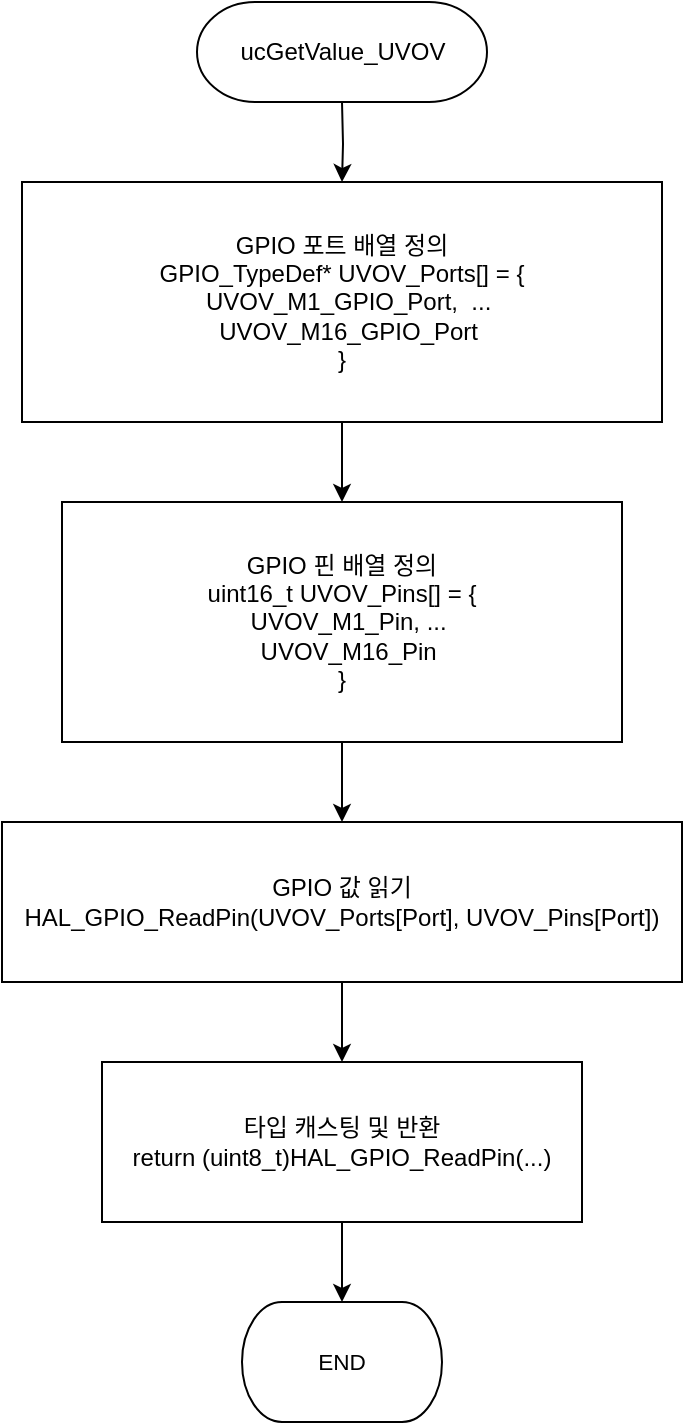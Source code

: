 <mxfile version="20.3.0" type="device" pages="8"><diagram id="zj4oRWEMl18d8Qf4VlrZ" name="ucGetValue_UVOV"><mxGraphModel dx="1209" dy="844" grid="1" gridSize="10" guides="1" tooltips="1" connect="1" arrows="1" fold="1" page="1" pageScale="1" pageWidth="827" pageHeight="1169" math="0" shadow="0"><root><mxCell id="0"/><mxCell id="1" parent="0"/><mxCell id="BXxeDg4uHlVtTrPUq6_Z-1" value="GPIO 포트 배열 정의&lt;br&gt;GPIO_TypeDef* UVOV_Ports[] = {&lt;br&gt;&amp;nbsp; UVOV_M1_GPIO_Port,&amp;nbsp; ...&lt;br&gt;&amp;nbsp; UVOV_M16_GPIO_Port&lt;br&gt;}" style="rounded=0;whiteSpace=wrap;html=1;strokeWidth=1;" parent="1" vertex="1"><mxGeometry x="280" y="240" width="320" height="120" as="geometry"/></mxCell><mxCell id="BXxeDg4uHlVtTrPUq6_Z-2" value="GPIO 핀 배열 정의&lt;br&gt;uint16_t UVOV_Pins[] = {&lt;br&gt;&amp;nbsp; UVOV_M1_Pin, ...&lt;br&gt;&amp;nbsp; UVOV_M16_Pin&lt;br&gt;}" style="rounded=0;whiteSpace=wrap;html=1;strokeWidth=1;" parent="1" vertex="1"><mxGeometry x="300" y="400" width="280" height="120" as="geometry"/></mxCell><mxCell id="BXxeDg4uHlVtTrPUq6_Z-3" value="GPIO 값 읽기&lt;br&gt;HAL_GPIO_ReadPin(UVOV_Ports[Port], UVOV_Pins[Port])" style="rounded=0;whiteSpace=wrap;html=1;strokeWidth=1;" parent="1" vertex="1"><mxGeometry x="270" y="560" width="340" height="80" as="geometry"/></mxCell><mxCell id="BXxeDg4uHlVtTrPUq6_Z-4" value="타입 캐스팅 및 반환&#10;return (uint8_t)HAL_GPIO_ReadPin(...)" style="rounded=0;whiteSpace=wrap;html=1;strokeWidth=1;" parent="1" vertex="1"><mxGeometry x="320" y="680" width="240" height="80" as="geometry"/></mxCell><mxCell id="BXxeDg4uHlVtTrPUq6_Z-5" style="edgeStyle=orthogonalEdgeStyle;rounded=0;orthogonalLoop=1;jettySize=auto;html=1;strokeWidth=1;" parent="1" target="BXxeDg4uHlVtTrPUq6_Z-1" edge="1"><mxGeometry relative="1" as="geometry"><mxPoint x="440" y="200" as="sourcePoint"/></mxGeometry></mxCell><mxCell id="BXxeDg4uHlVtTrPUq6_Z-6" style="edgeStyle=orthogonalEdgeStyle;rounded=0;orthogonalLoop=1;jettySize=auto;html=1;strokeWidth=1;" parent="1" source="BXxeDg4uHlVtTrPUq6_Z-1" target="BXxeDg4uHlVtTrPUq6_Z-2" edge="1"><mxGeometry relative="1" as="geometry"/></mxCell><mxCell id="BXxeDg4uHlVtTrPUq6_Z-7" style="edgeStyle=orthogonalEdgeStyle;rounded=0;orthogonalLoop=1;jettySize=auto;html=1;strokeWidth=1;" parent="1" source="BXxeDg4uHlVtTrPUq6_Z-2" target="BXxeDg4uHlVtTrPUq6_Z-3" edge="1"><mxGeometry relative="1" as="geometry"/></mxCell><mxCell id="BXxeDg4uHlVtTrPUq6_Z-8" style="edgeStyle=orthogonalEdgeStyle;rounded=0;orthogonalLoop=1;jettySize=auto;html=1;strokeWidth=1;" parent="1" source="BXxeDg4uHlVtTrPUq6_Z-3" target="BXxeDg4uHlVtTrPUq6_Z-4" edge="1"><mxGeometry relative="1" as="geometry"/></mxCell><mxCell id="BXxeDg4uHlVtTrPUq6_Z-9" style="edgeStyle=orthogonalEdgeStyle;rounded=0;orthogonalLoop=1;jettySize=auto;html=1;strokeWidth=1;" parent="1" source="BXxeDg4uHlVtTrPUq6_Z-4" edge="1"><mxGeometry relative="1" as="geometry"><mxPoint x="440" y="800" as="targetPoint"/></mxGeometry></mxCell><UserObject label="&lt;div style=&quot;font-size: 1px&quot;&gt;&lt;font style=&quot;font-size:11.29px;font-family:Arial;color:#000000;direction:ltr;letter-spacing:0px;line-height:120%;opacity:1&quot;&gt;END&lt;br/&gt;&lt;/font&gt;&lt;/div&gt;" tags="순서도" id="BXxeDg4uHlVtTrPUq6_Z-14"><mxCell style="verticalAlign=middle;align=center;overflow=width;vsdxID=77;fillColor=#FFFFFF;gradientColor=none;shape=stencil(tVLLDsIgEPwajiQIMfFe638Qu22JCM2Ctv69kK0Rm9qDibeZndkXC1NV6PUATIoQ0V9gNE3smToyKY3rAU1MiKmaqar1CB36m2uIDzo7M7r6e64wUZ4UOUWKB9GdIH4irzWu8B42vRrPScNFXZzN+5mvl3qJXE8mcPRRR+Pdh2Y1dsBTE95a3c0TkBRGgKEIb6wg1/r+ssCXd/vLCgm8z9caa+n6pb48dwrRV1H1Ew==);strokeColor=#000000;spacingTop=-1;spacingBottom=-1;spacingLeft=-1;spacingRight=-1;points=[[0.5,1,0],[0.5,0,0],[0,0.5,0],[1,0.5,0]];labelBackgroundColor=none;rounded=0;html=1;whiteSpace=wrap;strokeWidth=1;" parent="1" vertex="1"><mxGeometry x="390" y="800" width="100" height="60" as="geometry"/></mxCell></UserObject><UserObject label="&lt;div style=&quot;&quot;&gt;&lt;font style=&quot;direction: ltr; line-height: 120%; opacity: 1;&quot;&gt;ucGetValue_UVOV&lt;br&gt;&lt;/font&gt;&lt;/div&gt;" tags="순서도" id="BXxeDg4uHlVtTrPUq6_Z-15"><mxCell style="verticalAlign=middle;align=center;overflow=width;vsdxID=2;fillColor=#FFFFFF;gradientColor=none;shape=stencil(tVLLDsIgEPwajiQIMfFe638Qu22JCM2Ctv69kK0Rm9qDibeZndkXC1NV6PUATIoQ0V9gNE3smToyKY3rAU1MiKmaqar1CB36m2uIDzo7M7r6e64wUZ4UOUWKB9GdIH4irzWu8B42vRrPScNFXZzN+5mvl3qJXE8mcPRRR+Pdh2Y1dsBTE95a3c0TkBRGgKEIb6wg1/r+ssCXd/vLCgm8z9caa+n6pb48dwrRV1H1Ew==);strokeColor=#000000;spacingTop=-1;spacingBottom=-1;spacingLeft=-1;spacingRight=-1;points=[[0.5,1,0],[0.5,0,0],[0,0.5,0],[1,0.5,0]];labelBackgroundColor=none;rounded=0;html=1;whiteSpace=wrap;strokeWidth=1;" parent="1" vertex="1"><mxGeometry x="367.5" y="150" width="145" height="50" as="geometry"/></mxCell></UserObject></root></mxGraphModel></diagram><diagram id="S8kB7NCQiD7FUAB3ijBe" name="stFault_Init"><mxGraphModel dx="1209" dy="844" grid="1" gridSize="10" guides="1" tooltips="1" connect="1" arrows="1" fold="1" page="1" pageScale="1" pageWidth="827" pageHeight="1169" math="0" shadow="0"><root><mxCell id="0"/><mxCell id="1" parent="0"/><mxCell id="OPQYEjCOgfnmCsHWaxdK-1" value="구조체 메모리 초기화&lt;br&gt;(void)memset(&amp;amp;stFault, 0,sizeof(stFault))&lt;br&gt;&lt;div&gt;&amp;nbsp; &amp;nbsp; (void)memset(&amp;amp;stFRAG , 0, sizeof(stFRAG))&lt;/div&gt;&lt;div&gt;&amp;nbsp; &amp;nbsp; (void)memset(fault_port_uvov, 0, sizeof(fault_port_uvov))&lt;/div&gt;&lt;div&gt;&amp;nbsp; &amp;nbsp; (void)memset(fault_port_frag, 0, sizeof(fault_port_frag))&lt;/div&gt;" style="rounded=0;whiteSpace=wrap;html=1;strokeWidth=1;" parent="1" vertex="1"><mxGeometry x="250" y="400" width="360" height="100" as="geometry"/></mxCell><mxCell id="OPQYEjCOgfnmCsHWaxdK-2" style="edgeStyle=orthogonalEdgeStyle;rounded=0;orthogonalLoop=1;jettySize=auto;html=1;" parent="1" target="OPQYEjCOgfnmCsHWaxdK-1" edge="1"><mxGeometry relative="1" as="geometry"><mxPoint x="430" y="340" as="sourcePoint"/></mxGeometry></mxCell><mxCell id="OPQYEjCOgfnmCsHWaxdK-3" style="edgeStyle=orthogonalEdgeStyle;rounded=0;orthogonalLoop=1;jettySize=auto;html=1;" parent="1" source="OPQYEjCOgfnmCsHWaxdK-1" edge="1"><mxGeometry relative="1" as="geometry"><mxPoint x="430" y="560" as="targetPoint"/></mxGeometry></mxCell><UserObject label="&lt;div style=&quot;font-size: 1px&quot;&gt;&lt;font style=&quot;font-size:11.29px;font-family:Arial;color:#000000;direction:ltr;letter-spacing:0px;line-height:120%;opacity:1&quot;&gt;END&lt;br/&gt;&lt;/font&gt;&lt;/div&gt;" tags="순서도" id="OPQYEjCOgfnmCsHWaxdK-4"><mxCell style="verticalAlign=middle;align=center;overflow=width;vsdxID=77;fillColor=#FFFFFF;gradientColor=none;shape=stencil(tVLLDsIgEPwajiQIMfFe638Qu22JCM2Ctv69kK0Rm9qDibeZndkXC1NV6PUATIoQ0V9gNE3smToyKY3rAU1MiKmaqar1CB36m2uIDzo7M7r6e64wUZ4UOUWKB9GdIH4irzWu8B42vRrPScNFXZzN+5mvl3qJXE8mcPRRR+Pdh2Y1dsBTE95a3c0TkBRGgKEIb6wg1/r+ssCXd/vLCgm8z9caa+n6pb48dwrRV1H1Ew==);strokeColor=#000000;spacingTop=-1;spacingBottom=-1;spacingLeft=-1;spacingRight=-1;points=[[0.5,1,0],[0.5,0,0],[0,0.5,0],[1,0.5,0]];labelBackgroundColor=none;rounded=0;html=1;whiteSpace=wrap;strokeWidth=1;" parent="1" vertex="1"><mxGeometry x="380" y="560" width="100" height="60" as="geometry"/></mxCell></UserObject><UserObject label="&lt;div style=&quot;&quot;&gt;&lt;font style=&quot;direction: ltr; line-height: 120%; opacity: 1;&quot;&gt;stFault_Init&lt;br&gt;&lt;/font&gt;&lt;/div&gt;" tags="순서도" id="OPQYEjCOgfnmCsHWaxdK-5"><mxCell style="verticalAlign=middle;align=center;overflow=width;vsdxID=2;fillColor=#FFFFFF;gradientColor=none;shape=stencil(tVLLDsIgEPwajiQIMfFe638Qu22JCM2Ctv69kK0Rm9qDibeZndkXC1NV6PUATIoQ0V9gNE3smToyKY3rAU1MiKmaqar1CB36m2uIDzo7M7r6e64wUZ4UOUWKB9GdIH4irzWu8B42vRrPScNFXZzN+5mvl3qJXE8mcPRRR+Pdh2Y1dsBTE95a3c0TkBRGgKEIb6wg1/r+ssCXd/vLCgm8z9caa+n6pb48dwrRV1H1Ew==);strokeColor=#000000;spacingTop=-1;spacingBottom=-1;spacingLeft=-1;spacingRight=-1;points=[[0.5,1,0],[0.5,0,0],[0,0.5,0],[1,0.5,0]];labelBackgroundColor=none;rounded=0;html=1;whiteSpace=wrap;strokeWidth=1;" parent="1" vertex="1"><mxGeometry x="357.5" y="290" width="145" height="50" as="geometry"/></mxCell></UserObject></root></mxGraphModel></diagram><diagram id="GnppA3qRZPVRcHlBwQBE" name="vUVOV_Check"><mxGraphModel dx="1209" dy="844" grid="1" gridSize="10" guides="1" tooltips="1" connect="1" arrows="1" fold="1" page="1" pageScale="1" pageWidth="827" pageHeight="1169" math="0" shadow="0"><root><mxCell id="0"/><mxCell id="1" parent="0"/><mxCell id="r3bCciC0b2_QuMCUZk2M-1" value="현재 Fault 핀 값 읽기&#10;ucCurrentFaultValue = &#10;ucGetValue_UVOV(Port)" style="rounded=0;whiteSpace=wrap;html=1;strokeWidth=1;" parent="1" vertex="1"><mxGeometry x="630" y="230" width="220" height="80" as="geometry"/></mxCell><mxCell id="r3bCciC0b2_QuMCUZk2M-2" value="Fault 값 업데이트&#10;stFault[Port].ucFaultValue = &#10;ucCurrentFaultValue" style="rounded=0;whiteSpace=wrap;html=1;strokeWidth=1;" parent="1" vertex="1"><mxGeometry x="630" y="350" width="220" height="80" as="geometry"/></mxCell><mxCell id="r3bCciC0b2_QuMCUZk2M-3" value="Fault 값이&#10;변경되었는가?" style="strokeWidth=1;html=1;shape=mxgraph.flowchart.decision;whiteSpace=wrap;" parent="1" vertex="1"><mxGeometry x="670" y="470" width="140" height="100" as="geometry"/></mxCell><mxCell id="r3bCciC0b2_QuMCUZk2M-4" value="Fault 상태 초기화&#10;ucFaultEnable = ucFaultValue&#10;uiFaultCount = 0&#10;uiFaultTmr = xTaskGetTickCount()" style="rounded=0;whiteSpace=wrap;html=1;strokeWidth=1;" parent="1" vertex="1"><mxGeometry x="390" y="470" width="200" height="100" as="geometry"/></mxCell><mxCell id="r3bCciC0b2_QuMCUZk2M-5" value="ucFaultEnable&#10;== 0?" style="strokeWidth=1;html=1;shape=mxgraph.flowchart.decision;whiteSpace=wrap;" parent="1" vertex="1"><mxGeometry x="670" y="630" width="140" height="100" as="geometry"/></mxCell><mxCell id="r3bCciC0b2_QuMCUZk2M-6" value="디바운스&#10;시간 경과?" style="strokeWidth=1;html=1;shape=mxgraph.flowchart.decision;whiteSpace=wrap;" parent="1" vertex="1"><mxGeometry x="390" y="630" width="140" height="100" as="geometry"/></mxCell><mxCell id="r3bCciC0b2_QuMCUZk2M-7" value="ucFaultValue&#10;== 1?" style="strokeWidth=1;html=1;shape=mxgraph.flowchart.decision;whiteSpace=wrap;" parent="1" vertex="1"><mxGeometry x="390" y="790" width="140" height="100" as="geometry"/></mxCell><mxCell id="r3bCciC0b2_QuMCUZk2M-8" value="Fault 카운터 증가&#10;uiFaultCount += 1&#10;uiFaultTmr = &#10;xTaskGetTickCount()" style="rounded=0;whiteSpace=wrap;html=1;strokeWidth=1;" parent="1" vertex="1"><mxGeometry x="570" y="790" width="180" height="100" as="geometry"/></mxCell><mxCell id="r3bCciC0b2_QuMCUZk2M-9" value="카운터 초기화&#10;uiFaultCount = 0&#10;fault_port_uvov[Port] = 0&#10;uiFaultTmr = xTaskGetTickCount()" style="rounded=0;whiteSpace=wrap;html=1;strokeWidth=1;" parent="1" vertex="1"><mxGeometry x="792" y="789" width="200" height="100" as="geometry"/></mxCell><mxCell id="r3bCciC0b2_QuMCUZk2M-10" value="uiFaultCount &gt;=&#10;THRESHOLD?" style="strokeWidth=1;html=1;shape=mxgraph.flowchart.decision;whiteSpace=wrap;" parent="1" vertex="1"><mxGeometry x="670" y="950" width="140" height="100" as="geometry"/></mxCell><mxCell id="r3bCciC0b2_QuMCUZk2M-11" value="Fault 확정&#10;ucFaultEnable = 0&#10;uiFaultCount = THRESHOLD&#10;fault_port_uvov[Port] = 1&#10;printf 출력" style="rounded=0;whiteSpace=wrap;html=1;strokeWidth=1;" parent="1" vertex="1"><mxGeometry x="900" y="1100" width="200" height="100" as="geometry"/></mxCell><mxCell id="r3bCciC0b2_QuMCUZk2M-12" value="이전 값 저장&#10;stFault[Port].ucFaultValueOld = &#10;stFault[Port].ucFaultValue" style="rounded=0;whiteSpace=wrap;html=1;strokeWidth=1;" parent="1" vertex="1"><mxGeometry x="630" y="1110" width="220" height="80" as="geometry"/></mxCell><mxCell id="r3bCciC0b2_QuMCUZk2M-13" style="edgeStyle=orthogonalEdgeStyle;rounded=0;orthogonalLoop=1;jettySize=auto;html=1;strokeWidth=1;" parent="1" target="r3bCciC0b2_QuMCUZk2M-1" edge="1"><mxGeometry relative="1" as="geometry"><mxPoint x="740" y="190" as="sourcePoint"/></mxGeometry></mxCell><mxCell id="r3bCciC0b2_QuMCUZk2M-14" style="edgeStyle=orthogonalEdgeStyle;rounded=0;orthogonalLoop=1;jettySize=auto;html=1;strokeWidth=1;" parent="1" source="r3bCciC0b2_QuMCUZk2M-1" target="r3bCciC0b2_QuMCUZk2M-2" edge="1"><mxGeometry relative="1" as="geometry"/></mxCell><mxCell id="r3bCciC0b2_QuMCUZk2M-15" style="edgeStyle=orthogonalEdgeStyle;rounded=0;orthogonalLoop=1;jettySize=auto;html=1;strokeWidth=1;" parent="1" source="r3bCciC0b2_QuMCUZk2M-2" target="r3bCciC0b2_QuMCUZk2M-3" edge="1"><mxGeometry relative="1" as="geometry"/></mxCell><mxCell id="r3bCciC0b2_QuMCUZk2M-16" style="edgeStyle=orthogonalEdgeStyle;rounded=0;orthogonalLoop=1;jettySize=auto;html=1;strokeWidth=1;" parent="1" source="r3bCciC0b2_QuMCUZk2M-3" target="r3bCciC0b2_QuMCUZk2M-4" edge="1"><mxGeometry relative="1" as="geometry"/></mxCell><mxCell id="r3bCciC0b2_QuMCUZk2M-17" style="edgeStyle=orthogonalEdgeStyle;rounded=0;orthogonalLoop=1;jettySize=auto;html=1;strokeWidth=1;" parent="1" source="r3bCciC0b2_QuMCUZk2M-3" target="r3bCciC0b2_QuMCUZk2M-5" edge="1"><mxGeometry relative="1" as="geometry"/></mxCell><mxCell id="r3bCciC0b2_QuMCUZk2M-18" style="edgeStyle=orthogonalEdgeStyle;rounded=0;orthogonalLoop=1;jettySize=auto;html=1;strokeWidth=1;" parent="1" source="r3bCciC0b2_QuMCUZk2M-4" target="r3bCciC0b2_QuMCUZk2M-5" edge="1"><mxGeometry relative="1" as="geometry"><Array as="points"><mxPoint x="490" y="600"/><mxPoint x="740" y="600"/></Array></mxGeometry></mxCell><mxCell id="r3bCciC0b2_QuMCUZk2M-19" style="edgeStyle=orthogonalEdgeStyle;rounded=0;orthogonalLoop=1;jettySize=auto;html=1;strokeWidth=1;" parent="1" source="r3bCciC0b2_QuMCUZk2M-5" target="r3bCciC0b2_QuMCUZk2M-6" edge="1"><mxGeometry relative="1" as="geometry"/></mxCell><mxCell id="r3bCciC0b2_QuMCUZk2M-20" style="edgeStyle=orthogonalEdgeStyle;rounded=0;orthogonalLoop=1;jettySize=auto;html=1;strokeWidth=1;" parent="1" source="r3bCciC0b2_QuMCUZk2M-6" target="r3bCciC0b2_QuMCUZk2M-7" edge="1"><mxGeometry relative="1" as="geometry"/></mxCell><mxCell id="r3bCciC0b2_QuMCUZk2M-21" style="edgeStyle=orthogonalEdgeStyle;rounded=0;orthogonalLoop=1;jettySize=auto;html=1;strokeWidth=1;" parent="1" source="r3bCciC0b2_QuMCUZk2M-7" target="r3bCciC0b2_QuMCUZk2M-8" edge="1"><mxGeometry relative="1" as="geometry"/></mxCell><mxCell id="r3bCciC0b2_QuMCUZk2M-22" style="edgeStyle=orthogonalEdgeStyle;rounded=0;orthogonalLoop=1;jettySize=auto;html=1;strokeWidth=1;" parent="1" source="r3bCciC0b2_QuMCUZk2M-7" target="r3bCciC0b2_QuMCUZk2M-9" edge="1"><mxGeometry relative="1" as="geometry"><Array as="points"><mxPoint x="460" y="930"/><mxPoint x="890" y="930"/></Array></mxGeometry></mxCell><mxCell id="r3bCciC0b2_QuMCUZk2M-23" style="edgeStyle=orthogonalEdgeStyle;rounded=0;orthogonalLoop=1;jettySize=auto;html=1;strokeWidth=1;" parent="1" source="r3bCciC0b2_QuMCUZk2M-8" target="r3bCciC0b2_QuMCUZk2M-10" edge="1"><mxGeometry relative="1" as="geometry"><Array as="points"><mxPoint x="660" y="920"/><mxPoint x="740" y="920"/></Array></mxGeometry></mxCell><mxCell id="r3bCciC0b2_QuMCUZk2M-24" style="edgeStyle=orthogonalEdgeStyle;rounded=0;orthogonalLoop=1;jettySize=auto;html=1;strokeWidth=1;" parent="1" edge="1"><mxGeometry relative="1" as="geometry"><Array as="points"><mxPoint x="940" y="889"/><mxPoint x="940" y="920"/><mxPoint x="739" y="920"/></Array><mxPoint x="889" y="889" as="sourcePoint"/><mxPoint x="739" y="950" as="targetPoint"/></mxGeometry></mxCell><mxCell id="r3bCciC0b2_QuMCUZk2M-25" style="edgeStyle=orthogonalEdgeStyle;rounded=0;orthogonalLoop=1;jettySize=auto;html=1;strokeWidth=1;exitX=1;exitY=0.5;exitDx=0;exitDy=0;exitPerimeter=0;entryX=0.5;entryY=0;entryDx=0;entryDy=0;entryPerimeter=0;" parent="1" source="r3bCciC0b2_QuMCUZk2M-5" target="r3bCciC0b2_QuMCUZk2M-10" edge="1"><mxGeometry relative="1" as="geometry"><Array as="points"><mxPoint x="1046" y="680"/><mxPoint x="1046" y="950"/></Array><mxPoint x="827" y="680" as="sourcePoint"/><mxPoint x="827" y="1000" as="targetPoint"/></mxGeometry></mxCell><mxCell id="r3bCciC0b2_QuMCUZk2M-26" style="edgeStyle=orthogonalEdgeStyle;rounded=0;orthogonalLoop=1;jettySize=auto;html=1;strokeWidth=1;" parent="1" source="r3bCciC0b2_QuMCUZk2M-6" target="r3bCciC0b2_QuMCUZk2M-10" edge="1"><mxGeometry relative="1" as="geometry"><Array as="points"><mxPoint x="350" y="680"/><mxPoint x="350" y="1000"/><mxPoint x="670" y="1000"/></Array></mxGeometry></mxCell><mxCell id="r3bCciC0b2_QuMCUZk2M-27" style="edgeStyle=orthogonalEdgeStyle;rounded=0;orthogonalLoop=1;jettySize=auto;html=1;strokeWidth=1;" parent="1" source="r3bCciC0b2_QuMCUZk2M-10" target="r3bCciC0b2_QuMCUZk2M-11" edge="1"><mxGeometry relative="1" as="geometry"/></mxCell><mxCell id="r3bCciC0b2_QuMCUZk2M-28" style="edgeStyle=orthogonalEdgeStyle;rounded=0;orthogonalLoop=1;jettySize=auto;html=1;strokeWidth=1;" parent="1" source="r3bCciC0b2_QuMCUZk2M-10" target="r3bCciC0b2_QuMCUZk2M-12" edge="1"><mxGeometry relative="1" as="geometry"/></mxCell><mxCell id="r3bCciC0b2_QuMCUZk2M-30" style="edgeStyle=orthogonalEdgeStyle;rounded=0;orthogonalLoop=1;jettySize=auto;html=1;strokeWidth=1;" parent="1" source="r3bCciC0b2_QuMCUZk2M-12" edge="1"><mxGeometry relative="1" as="geometry"><mxPoint x="740" y="1300" as="targetPoint"/></mxGeometry></mxCell><mxCell id="r3bCciC0b2_QuMCUZk2M-31" value="Yes" style="text;html=1;align=center;verticalAlign=middle;resizable=0;points=[];autosize=1;strokeColor=none;fillColor=none;strokeWidth=1;" parent="1" vertex="1"><mxGeometry x="635" y="510" width="40" height="30" as="geometry"/></mxCell><mxCell id="r3bCciC0b2_QuMCUZk2M-32" value="No" style="text;html=1;align=center;verticalAlign=middle;resizable=0;points=[];autosize=1;strokeColor=none;fillColor=none;strokeWidth=1;" parent="1" vertex="1"><mxGeometry x="740" y="570" width="30" height="30" as="geometry"/></mxCell><mxCell id="r3bCciC0b2_QuMCUZk2M-33" value="Yes" style="text;html=1;align=center;verticalAlign=middle;resizable=0;points=[];autosize=1;strokeColor=none;fillColor=none;strokeWidth=1;" parent="1" vertex="1"><mxGeometry x="640" y="680" width="40" height="30" as="geometry"/></mxCell><mxCell id="r3bCciC0b2_QuMCUZk2M-34" value="No" style="text;html=1;align=center;verticalAlign=middle;resizable=0;points=[];autosize=1;strokeColor=none;fillColor=none;strokeWidth=1;" parent="1" vertex="1"><mxGeometry x="815" y="680" width="30" height="30" as="geometry"/></mxCell><mxCell id="r3bCciC0b2_QuMCUZk2M-35" value="Yes" style="text;html=1;align=center;verticalAlign=middle;resizable=0;points=[];autosize=1;strokeColor=none;fillColor=none;strokeWidth=1;" parent="1" vertex="1"><mxGeometry x="460" y="730" width="40" height="30" as="geometry"/></mxCell><mxCell id="r3bCciC0b2_QuMCUZk2M-36" value="No" style="text;html=1;align=center;verticalAlign=middle;resizable=0;points=[];autosize=1;strokeColor=none;fillColor=none;strokeWidth=1;" parent="1" vertex="1"><mxGeometry x="360" y="670" width="30" height="30" as="geometry"/></mxCell><mxCell id="r3bCciC0b2_QuMCUZk2M-37" value="Yes" style="text;html=1;align=center;verticalAlign=middle;resizable=0;points=[];autosize=1;strokeColor=none;fillColor=none;strokeWidth=1;" parent="1" vertex="1"><mxGeometry x="530" y="830" width="40" height="30" as="geometry"/></mxCell><mxCell id="r3bCciC0b2_QuMCUZk2M-38" value="No" style="text;html=1;align=center;verticalAlign=middle;resizable=0;points=[];autosize=1;strokeColor=none;fillColor=none;strokeWidth=1;" parent="1" vertex="1"><mxGeometry x="460" y="880" width="30" height="30" as="geometry"/></mxCell><mxCell id="r3bCciC0b2_QuMCUZk2M-39" value="Yes" style="text;html=1;align=center;verticalAlign=middle;resizable=0;points=[];autosize=1;strokeColor=none;fillColor=none;strokeWidth=1;" parent="1" vertex="1"><mxGeometry x="815" y="1000" width="40" height="30" as="geometry"/></mxCell><mxCell id="r3bCciC0b2_QuMCUZk2M-40" value="No" style="text;html=1;align=center;verticalAlign=middle;resizable=0;points=[];autosize=1;strokeColor=none;fillColor=none;strokeWidth=1;" parent="1" vertex="1"><mxGeometry x="740" y="1050" width="30" height="30" as="geometry"/></mxCell><UserObject label="&lt;div style=&quot;font-size: 1px&quot;&gt;&lt;font style=&quot;font-size:11.29px;font-family:Arial;color:#000000;direction:ltr;letter-spacing:0px;line-height:120%;opacity:1&quot;&gt;&lt;span style=&quot;font-family: Helvetica; font-size: 12px;&quot;&gt;vUVOV_Check&lt;/span&gt;&lt;br&gt;&lt;/font&gt;&lt;/div&gt;" tags="순서도" id="r3bCciC0b2_QuMCUZk2M-42"><mxCell style="verticalAlign=middle;align=center;overflow=width;vsdxID=188;fillColor=#FFFFFF;gradientColor=none;shape=stencil(tVLLDsIgEPwajiQIMfFe638Qu22JCM2Ctv69kK0Rm9qDibeZndkXC1NV6PUATIoQ0V9gNE3smToyKY3rAU1MiKmaqar1CB36m2uIDzo7M7r6e64wUZ4UOUWKB9GdIH4irzWu8B42vRrPScNFXZzN+5mvl3qJXE8mcPRRR+Pdh2Y1dsBTE95a3c0TkBRGgKEIb6wg1/r+ssCXd/vLCgm8z9caa+n6pb48dwrRV1H1Ew==);strokeColor=#000000;spacingTop=-1;spacingBottom=-1;spacingLeft=-1;spacingRight=-1;points=[[0.5,1,0],[0.5,0,0],[0,0.5,0],[1,0.5,0]];labelBackgroundColor=none;rounded=0;html=1;whiteSpace=wrap;strokeWidth=1;" parent="1" vertex="1"><mxGeometry x="665" y="140" width="150" height="50" as="geometry"/></mxCell></UserObject><UserObject label="&lt;div style=&quot;font-size: 1px&quot;&gt;&lt;font style=&quot;font-size:11.29px;font-family:Arial;color:#000000;direction:ltr;letter-spacing:0px;line-height:120%;opacity:1&quot;&gt;END&lt;br/&gt;&lt;/font&gt;&lt;/div&gt;" tags="순서도" id="r3bCciC0b2_QuMCUZk2M-43"><mxCell style="verticalAlign=middle;align=center;overflow=width;vsdxID=172;fillColor=#FFFFFF;gradientColor=none;shape=stencil(tVLLDsIgEPwajiQIMfFe638Qu22JCM2Ctv69kK0Rm9qDibeZndkXC1NV6PUATIoQ0V9gNE3smToyKY3rAU1MiKmaqar1CB36m2uIDzo7M7r6e64wUZ4UOUWKB9GdIH4irzWu8B42vRrPScNFXZzN+5mvl3qJXE8mcPRRR+Pdh2Y1dsBTE95a3c0TkBRGgKEIb6wg1/r+ssCXd/vLCgm8z9caa+n6pb48dwrRV1H1Ew==);strokeColor=#000000;spacingTop=-1;spacingBottom=-1;spacingLeft=-1;spacingRight=-1;points=[[0.5,1,0],[0.5,0,0],[0,0.5,0],[1,0.5,0]];labelBackgroundColor=none;rounded=0;html=1;whiteSpace=wrap;" parent="1" vertex="1"><mxGeometry x="675" y="1300" width="130" height="50" as="geometry"/></mxCell></UserObject><mxCell id="UGQ08Mx5rtTnxkhLAUiM-1" value="" style="endArrow=classic;html=1;rounded=0;exitX=0;exitY=0.5;exitDx=0;exitDy=0;entryX=1;entryY=0.5;entryDx=0;entryDy=0;" parent="1" source="r3bCciC0b2_QuMCUZk2M-11" target="r3bCciC0b2_QuMCUZk2M-12" edge="1"><mxGeometry width="50" height="50" relative="1" as="geometry"><mxPoint x="660" y="1120" as="sourcePoint"/><mxPoint x="710" y="1070" as="targetPoint"/></mxGeometry></mxCell></root></mxGraphModel></diagram><diagram id="tbMR5pej5nWLjJ09zTZT" name="vFRAG_Check"><mxGraphModel dx="1209" dy="844" grid="1" gridSize="10" guides="1" tooltips="1" connect="1" arrows="1" fold="1" page="1" pageScale="1" pageWidth="827" pageHeight="1169" math="0" shadow="0"><root><mxCell id="0"/><mxCell id="1" parent="0"/><mxCell id="XTTy-nxhBoPOjbtZDZb8-1" value="현재 Fault 핀 값 읽기&#10;ucCurrentFaultValue = &#10;ucGetValue_FRAG(Port)" style="rounded=0;whiteSpace=wrap;html=1;strokeWidth=1;fontStyle=0" parent="1" vertex="1"><mxGeometry x="450" y="210" width="220" height="80" as="geometry"/></mxCell><mxCell id="XTTy-nxhBoPOjbtZDZb8-2" value="Fault 값 업데이트&#10;stFRAG[Port].ucFaultValue = &#10;ucCurrentFaultValue" style="rounded=0;whiteSpace=wrap;html=1;strokeWidth=1;fontStyle=0" parent="1" vertex="1"><mxGeometry x="450" y="330" width="220" height="80" as="geometry"/></mxCell><mxCell id="XTTy-nxhBoPOjbtZDZb8-3" value="Fault 값이&#10;변경되었는가?" style="strokeWidth=1;html=1;shape=mxgraph.flowchart.decision;whiteSpace=wrap;fontStyle=0" parent="1" vertex="1"><mxGeometry x="490" y="450" width="140" height="100" as="geometry"/></mxCell><mxCell id="XTTy-nxhBoPOjbtZDZb8-4" value="Fault 상태 초기화&#10;stFRAG[Port].ucFaultEnable = &#10;stFRAG[Port].ucFaultValue&#10;stFRAG[Port].uiFaultCount = 0&#10;stFRAG[Port].uiFaultTmr = &#10;xTaskGetTickCount()" style="rounded=0;whiteSpace=wrap;html=1;strokeWidth=1;fontStyle=0" parent="1" vertex="1"><mxGeometry x="180" y="430" width="240" height="140" as="geometry"/></mxCell><mxCell id="XTTy-nxhBoPOjbtZDZb8-5" value="stFRAG[Port].&#10;ucFaultEnable&#10;== 0?" style="strokeWidth=1;html=1;shape=mxgraph.flowchart.decision;whiteSpace=wrap;fontStyle=0" parent="1" vertex="1"><mxGeometry x="490" y="630" width="140" height="100" as="geometry"/></mxCell><mxCell id="XTTy-nxhBoPOjbtZDZb8-6" value="디바운스&#10;시간 경과?" style="strokeWidth=1;html=1;shape=mxgraph.flowchart.decision;whiteSpace=wrap;fontStyle=0" parent="1" vertex="1"><mxGeometry x="210" y="630" width="140" height="100" as="geometry"/></mxCell><mxCell id="XTTy-nxhBoPOjbtZDZb8-7" value="stFRAG[Port].&#10;ucFaultValue&#10;== 1?" style="strokeWidth=1;html=1;shape=mxgraph.flowchart.decision;whiteSpace=wrap;fontStyle=0" parent="1" vertex="1"><mxGeometry x="210" y="790" width="140" height="100" as="geometry"/></mxCell><mxCell id="XTTy-nxhBoPOjbtZDZb8-8" value="Fault 카운터 증가&#10;stFRAG[Port].uiFaultCount += 1&#10;stFRAG[Port].uiFaultTmr = &#10;xTaskGetTickCount()" style="rounded=0;whiteSpace=wrap;html=1;strokeWidth=1;fontStyle=0" parent="1" vertex="1"><mxGeometry x="390" y="790" width="200" height="100" as="geometry"/></mxCell><mxCell id="XTTy-nxhBoPOjbtZDZb8-9" value="카운터 초기화&#10;stFRAG[Port].uiFaultCount = 0&#10;fault_port_frag[Port] = 0&#10;stFRAG[Port].uiFaultTmr = &#10;xTaskGetTickCount()" style="rounded=0;whiteSpace=wrap;html=1;strokeWidth=1;fontStyle=0" parent="1" vertex="1"><mxGeometry x="630" y="770" width="220" height="120" as="geometry"/></mxCell><mxCell id="XTTy-nxhBoPOjbtZDZb8-10" value="stFRAG[Port].&#10;uiFaultCount &amp;gt;=&#10;FAULT_COUNT_&#10;THRESHOLD?" style="strokeWidth=1;html=1;shape=mxgraph.flowchart.decision;whiteSpace=wrap;fontStyle=0" parent="1" vertex="1"><mxGeometry x="480" y="950" width="160" height="120" as="geometry"/></mxCell><mxCell id="XTTy-nxhBoPOjbtZDZb8-11" value="Fault 확정&#10;stFRAG[Port].ucFaultEnable = 0&#10;stFRAG[Port].uiFaultCount = &#10;FAULT_COUNT_THRESHOLD&#10;fault_port_frag[Port] = 1&#10;printf(&quot;[vFRAG_Check] Port[%d]&quot;)" style="rounded=0;whiteSpace=wrap;html=1;strokeWidth=1;fontStyle=0" parent="1" vertex="1"><mxGeometry x="760" y="1115" width="240" height="110" as="geometry"/></mxCell><mxCell id="XTTy-nxhBoPOjbtZDZb8-12" value="이전 값 저장&#10;stFRAG[Port].ucFaultValueOld = &#10;stFRAG[Port].ucFaultValue" style="rounded=0;whiteSpace=wrap;html=1;strokeWidth=1;fontStyle=0" parent="1" vertex="1"><mxGeometry x="450" y="1130" width="220" height="80" as="geometry"/></mxCell><mxCell id="XTTy-nxhBoPOjbtZDZb8-13" style="edgeStyle=orthogonalEdgeStyle;rounded=0;orthogonalLoop=1;jettySize=auto;html=1;strokeWidth=1;fontStyle=0" parent="1" target="XTTy-nxhBoPOjbtZDZb8-1" edge="1"><mxGeometry relative="1" as="geometry"><mxPoint x="560" y="170" as="sourcePoint"/></mxGeometry></mxCell><mxCell id="XTTy-nxhBoPOjbtZDZb8-14" style="edgeStyle=orthogonalEdgeStyle;rounded=0;orthogonalLoop=1;jettySize=auto;html=1;strokeWidth=1;fontStyle=0" parent="1" source="XTTy-nxhBoPOjbtZDZb8-1" target="XTTy-nxhBoPOjbtZDZb8-2" edge="1"><mxGeometry relative="1" as="geometry"/></mxCell><mxCell id="XTTy-nxhBoPOjbtZDZb8-15" style="edgeStyle=orthogonalEdgeStyle;rounded=0;orthogonalLoop=1;jettySize=auto;html=1;strokeWidth=1;fontStyle=0" parent="1" source="XTTy-nxhBoPOjbtZDZb8-2" target="XTTy-nxhBoPOjbtZDZb8-3" edge="1"><mxGeometry relative="1" as="geometry"/></mxCell><mxCell id="XTTy-nxhBoPOjbtZDZb8-16" style="edgeStyle=orthogonalEdgeStyle;rounded=0;orthogonalLoop=1;jettySize=auto;html=1;strokeWidth=1;fontStyle=0" parent="1" source="XTTy-nxhBoPOjbtZDZb8-3" target="XTTy-nxhBoPOjbtZDZb8-4" edge="1"><mxGeometry relative="1" as="geometry"/></mxCell><mxCell id="XTTy-nxhBoPOjbtZDZb8-17" style="edgeStyle=orthogonalEdgeStyle;rounded=0;orthogonalLoop=1;jettySize=auto;html=1;strokeWidth=1;fontStyle=0" parent="1" source="XTTy-nxhBoPOjbtZDZb8-3" target="XTTy-nxhBoPOjbtZDZb8-5" edge="1"><mxGeometry relative="1" as="geometry"/></mxCell><mxCell id="XTTy-nxhBoPOjbtZDZb8-18" style="edgeStyle=orthogonalEdgeStyle;rounded=0;orthogonalLoop=1;jettySize=auto;html=1;strokeWidth=1;fontStyle=0" parent="1" source="XTTy-nxhBoPOjbtZDZb8-4" target="XTTy-nxhBoPOjbtZDZb8-5" edge="1"><mxGeometry relative="1" as="geometry"><Array as="points"><mxPoint x="300" y="600"/><mxPoint x="560" y="600"/></Array></mxGeometry></mxCell><mxCell id="XTTy-nxhBoPOjbtZDZb8-19" style="edgeStyle=orthogonalEdgeStyle;rounded=0;orthogonalLoop=1;jettySize=auto;html=1;strokeWidth=1;fontStyle=0" parent="1" source="XTTy-nxhBoPOjbtZDZb8-5" target="XTTy-nxhBoPOjbtZDZb8-6" edge="1"><mxGeometry relative="1" as="geometry"/></mxCell><mxCell id="XTTy-nxhBoPOjbtZDZb8-20" style="edgeStyle=orthogonalEdgeStyle;rounded=0;orthogonalLoop=1;jettySize=auto;html=1;strokeWidth=1;fontStyle=0" parent="1" source="XTTy-nxhBoPOjbtZDZb8-6" target="XTTy-nxhBoPOjbtZDZb8-7" edge="1"><mxGeometry relative="1" as="geometry"/></mxCell><mxCell id="XTTy-nxhBoPOjbtZDZb8-21" style="edgeStyle=orthogonalEdgeStyle;rounded=0;orthogonalLoop=1;jettySize=auto;html=1;strokeWidth=1;fontStyle=0" parent="1" source="XTTy-nxhBoPOjbtZDZb8-7" target="XTTy-nxhBoPOjbtZDZb8-8" edge="1"><mxGeometry relative="1" as="geometry"/></mxCell><mxCell id="XTTy-nxhBoPOjbtZDZb8-22" style="edgeStyle=orthogonalEdgeStyle;rounded=0;orthogonalLoop=1;jettySize=auto;html=1;strokeWidth=1;fontStyle=0" parent="1" source="XTTy-nxhBoPOjbtZDZb8-7" target="XTTy-nxhBoPOjbtZDZb8-9" edge="1"><mxGeometry relative="1" as="geometry"><Array as="points"><mxPoint x="280" y="930"/><mxPoint x="740" y="930"/></Array></mxGeometry></mxCell><mxCell id="XTTy-nxhBoPOjbtZDZb8-23" style="edgeStyle=orthogonalEdgeStyle;rounded=0;orthogonalLoop=1;jettySize=auto;html=1;strokeWidth=1;fontStyle=0" parent="1" source="XTTy-nxhBoPOjbtZDZb8-8" target="XTTy-nxhBoPOjbtZDZb8-10" edge="1"><mxGeometry relative="1" as="geometry"><Array as="points"><mxPoint x="490" y="920"/><mxPoint x="560" y="920"/></Array></mxGeometry></mxCell><mxCell id="XTTy-nxhBoPOjbtZDZb8-24" style="edgeStyle=orthogonalEdgeStyle;rounded=0;orthogonalLoop=1;jettySize=auto;html=1;strokeWidth=1;fontStyle=0" parent="1" source="XTTy-nxhBoPOjbtZDZb8-9" target="XTTy-nxhBoPOjbtZDZb8-10" edge="1"><mxGeometry relative="1" as="geometry"><Array as="points"><mxPoint x="700" y="920"/><mxPoint x="560" y="920"/></Array></mxGeometry></mxCell><mxCell id="XTTy-nxhBoPOjbtZDZb8-25" style="edgeStyle=orthogonalEdgeStyle;rounded=0;orthogonalLoop=1;jettySize=auto;html=1;strokeWidth=1;fontStyle=0;entryX=0.5;entryY=0;entryDx=0;entryDy=0;entryPerimeter=0;" parent="1" source="XTTy-nxhBoPOjbtZDZb8-5" target="XTTy-nxhBoPOjbtZDZb8-10" edge="1"><mxGeometry relative="1" as="geometry"><Array as="points"><mxPoint x="890" y="680"/><mxPoint x="890" y="950"/></Array></mxGeometry></mxCell><mxCell id="XTTy-nxhBoPOjbtZDZb8-26" style="edgeStyle=orthogonalEdgeStyle;rounded=0;orthogonalLoop=1;jettySize=auto;html=1;strokeWidth=1;fontStyle=0" parent="1" source="XTTy-nxhBoPOjbtZDZb8-6" target="XTTy-nxhBoPOjbtZDZb8-10" edge="1"><mxGeometry relative="1" as="geometry"><Array as="points"><mxPoint x="160" y="680"/><mxPoint x="160" y="1010"/><mxPoint x="480" y="1010"/></Array></mxGeometry></mxCell><mxCell id="XTTy-nxhBoPOjbtZDZb8-27" style="edgeStyle=orthogonalEdgeStyle;rounded=0;orthogonalLoop=1;jettySize=auto;html=1;strokeWidth=1;fontStyle=0" parent="1" source="XTTy-nxhBoPOjbtZDZb8-10" target="XTTy-nxhBoPOjbtZDZb8-11" edge="1"><mxGeometry relative="1" as="geometry"/></mxCell><mxCell id="XTTy-nxhBoPOjbtZDZb8-28" style="edgeStyle=orthogonalEdgeStyle;rounded=0;orthogonalLoop=1;jettySize=auto;html=1;strokeWidth=1;fontStyle=0" parent="1" source="XTTy-nxhBoPOjbtZDZb8-10" target="XTTy-nxhBoPOjbtZDZb8-12" edge="1"><mxGeometry relative="1" as="geometry"/></mxCell><mxCell id="XTTy-nxhBoPOjbtZDZb8-30" style="edgeStyle=orthogonalEdgeStyle;rounded=0;orthogonalLoop=1;jettySize=auto;html=1;strokeWidth=1;fontStyle=0" parent="1" source="XTTy-nxhBoPOjbtZDZb8-12" edge="1"><mxGeometry relative="1" as="geometry"><mxPoint x="560" y="1310" as="targetPoint"/></mxGeometry></mxCell><mxCell id="XTTy-nxhBoPOjbtZDZb8-31" value="Yes" style="text;html=1;align=center;verticalAlign=middle;resizable=0;points=[];autosize=1;strokeColor=none;fillColor=none;fontStyle=0;strokeWidth=1;" parent="1" vertex="1"><mxGeometry x="430" y="490" width="40" height="30" as="geometry"/></mxCell><mxCell id="XTTy-nxhBoPOjbtZDZb8-32" value="No" style="text;html=1;align=center;verticalAlign=middle;resizable=0;points=[];autosize=1;strokeColor=none;fillColor=none;fontStyle=0;strokeWidth=1;" parent="1" vertex="1"><mxGeometry x="550" y="550" width="40" height="30" as="geometry"/></mxCell><mxCell id="XTTy-nxhBoPOjbtZDZb8-33" value="Yes" style="text;html=1;align=center;verticalAlign=middle;resizable=0;points=[];autosize=1;strokeColor=none;fillColor=none;fontStyle=0;strokeWidth=1;" parent="1" vertex="1"><mxGeometry x="455" y="680" width="40" height="30" as="geometry"/></mxCell><mxCell id="XTTy-nxhBoPOjbtZDZb8-34" value="No" style="text;html=1;align=center;verticalAlign=middle;resizable=0;points=[];autosize=1;strokeColor=none;fillColor=none;fontStyle=0;strokeWidth=1;" parent="1" vertex="1"><mxGeometry x="640" y="680" width="40" height="30" as="geometry"/></mxCell><mxCell id="XTTy-nxhBoPOjbtZDZb8-35" value="Yes" style="text;html=1;align=center;verticalAlign=middle;resizable=0;points=[];autosize=1;strokeColor=none;fillColor=none;fontStyle=0;strokeWidth=1;" parent="1" vertex="1"><mxGeometry x="290" y="730" width="40" height="30" as="geometry"/></mxCell><mxCell id="XTTy-nxhBoPOjbtZDZb8-36" value="No" style="text;html=1;align=center;verticalAlign=middle;resizable=0;points=[];autosize=1;strokeColor=none;fillColor=none;fontStyle=0;strokeWidth=1;" parent="1" vertex="1"><mxGeometry x="170" y="670" width="40" height="30" as="geometry"/></mxCell><mxCell id="XTTy-nxhBoPOjbtZDZb8-37" value="Yes" style="text;html=1;align=center;verticalAlign=middle;resizable=0;points=[];autosize=1;strokeColor=none;fillColor=none;fontStyle=0;strokeWidth=1;" parent="1" vertex="1"><mxGeometry x="350" y="840" width="40" height="30" as="geometry"/></mxCell><mxCell id="XTTy-nxhBoPOjbtZDZb8-38" value="No" style="text;html=1;align=center;verticalAlign=middle;resizable=0;points=[];autosize=1;strokeColor=none;fillColor=none;fontStyle=0;strokeWidth=1;" parent="1" vertex="1"><mxGeometry x="270" y="890" width="40" height="30" as="geometry"/></mxCell><mxCell id="XTTy-nxhBoPOjbtZDZb8-39" value="Yes" style="text;html=1;align=center;verticalAlign=middle;resizable=0;points=[];autosize=1;strokeColor=none;fillColor=none;fontStyle=0;strokeWidth=1;" parent="1" vertex="1"><mxGeometry x="640" y="1010" width="40" height="30" as="geometry"/></mxCell><mxCell id="XTTy-nxhBoPOjbtZDZb8-40" value="No" style="text;html=1;align=center;verticalAlign=middle;resizable=0;points=[];autosize=1;strokeColor=none;fillColor=none;fontStyle=0;strokeWidth=1;" parent="1" vertex="1"><mxGeometry x="560" y="1070" width="40" height="30" as="geometry"/></mxCell><UserObject label="&lt;div style=&quot;font-size: 1px&quot;&gt;&lt;font style=&quot;font-size:11.29px;font-family:Arial;color:#000000;direction:ltr;letter-spacing:0px;line-height:120%;opacity:1&quot;&gt;END&lt;br&gt;&lt;/font&gt;&lt;/div&gt;" tags="순서도" id="XTTy-nxhBoPOjbtZDZb8-41"><mxCell style="verticalAlign=middle;align=center;overflow=width;vsdxID=172;fillColor=#FFFFFF;gradientColor=none;shape=stencil(tVLLDsIgEPwajiQIMfFe638Qu22JCM2Ctv69kK0Rm9qDibeZndkXC1NV6PUATIoQ0V9gNE3smToyKY3rAU1MiKmaqar1CB36m2uIDzo7M7r6e64wUZ4UOUWKB9GdIH4irzWu8B42vRrPScNFXZzN+5mvl3qJXE8mcPRRR+Pdh2Y1dsBTE95a3c0TkBRGgKEIb6wg1/r+ssCXd/vLCgm8z9caa+n6pb48dwrRV1H1Ew==);strokeColor=#000000;spacingTop=-1;spacingBottom=-1;spacingLeft=-1;spacingRight=-1;points=[[0.5,1,0],[0.5,0,0],[0,0.5,0],[1,0.5,0]];labelBackgroundColor=none;rounded=0;html=1;whiteSpace=wrap;fontStyle=0" parent="1" vertex="1"><mxGeometry x="495" y="1290" width="130" height="50" as="geometry"/></mxCell></UserObject><UserObject label="&lt;div style=&quot;font-size: 1px&quot;&gt;&lt;br&gt;&lt;/div&gt;vFRAG_Check" tags="순서도" id="XTTy-nxhBoPOjbtZDZb8-42"><mxCell style="verticalAlign=middle;align=center;overflow=width;vsdxID=188;fillColor=#FFFFFF;gradientColor=none;shape=stencil(tVLLDsIgEPwajiQIMfFe638Qu22JCM2Ctv69kK0Rm9qDibeZndkXC1NV6PUATIoQ0V9gNE3smToyKY3rAU1MiKmaqar1CB36m2uIDzo7M7r6e64wUZ4UOUWKB9GdIH4irzWu8B42vRrPScNFXZzN+5mvl3qJXE8mcPRRR+Pdh2Y1dsBTE95a3c0TkBRGgKEIb6wg1/r+ssCXd/vLCgm8z9caa+n6pb48dwrRV1H1Ew==);strokeColor=#000000;spacingTop=-1;spacingBottom=-1;spacingLeft=-1;spacingRight=-1;points=[[0.5,1,0],[0.5,0,0],[0,0.5,0],[1,0.5,0]];labelBackgroundColor=none;rounded=0;html=1;whiteSpace=wrap;strokeWidth=1;fontStyle=0" parent="1" vertex="1"><mxGeometry x="485" y="120" width="150" height="50" as="geometry"/></mxCell></UserObject><mxCell id="LPTPcSus5IcbEtaMFJzt-1" value="" style="endArrow=classic;html=1;rounded=0;exitX=0;exitY=0.5;exitDx=0;exitDy=0;entryX=1;entryY=0.5;entryDx=0;entryDy=0;" parent="1" source="XTTy-nxhBoPOjbtZDZb8-11" target="XTTy-nxhBoPOjbtZDZb8-12" edge="1"><mxGeometry width="50" height="50" relative="1" as="geometry"><mxPoint x="390" y="1050" as="sourcePoint"/><mxPoint x="440" y="1000" as="targetPoint"/></mxGeometry></mxCell></root></mxGraphModel></diagram><diagram id="wgcQeMfn4RYAYVZgP2kY" name="ucGetErrUVOV"><mxGraphModel dx="1209" dy="844" grid="1" gridSize="10" guides="1" tooltips="1" connect="1" arrows="1" fold="1" page="1" pageScale="1" pageWidth="827" pageHeight="1169" math="0" shadow="0"><root><mxCell id="0"/><mxCell id="1" parent="0"/><mxCell id="OeTcumagYsIw5Z-0_pbc-2" value="반환값 초기화&#10;unsigned char value = 0" style="rounded=0;whiteSpace=wrap;html=1;strokeWidth=1;fontStyle=0" parent="1" vertex="1"><mxGeometry x="420" y="280" width="160" height="60" as="geometry"/></mxCell><mxCell id="OeTcumagYsIw5Z-0_pbc-3" value="루프 초기화&#10;loop = 0" style="rounded=0;whiteSpace=wrap;html=1;strokeWidth=1;fontStyle=0" parent="1" vertex="1"><mxGeometry x="450" y="380" width="100" height="60" as="geometry"/></mxCell><mxCell id="OeTcumagYsIw5Z-0_pbc-4" value="loop &amp;lt;&#10;Max_FAULTPort?" style="strokeWidth=1;html=1;shape=mxgraph.flowchart.decision;whiteSpace=wrap;fontStyle=0" parent="1" vertex="1"><mxGeometry x="440" y="480" width="120" height="100" as="geometry"/></mxCell><mxCell id="OeTcumagYsIw5Z-0_pbc-5" value="fault_port_uvov[loop]&#10;== 1?" style="strokeWidth=1;html=1;shape=mxgraph.flowchart.decision;whiteSpace=wrap;fontStyle=0" parent="1" vertex="1"><mxGeometry x="420" y="620" width="160" height="100" as="geometry"/></mxCell><mxCell id="OeTcumagYsIw5Z-0_pbc-6" value="에러 플래그 설정&#10;value = 1" style="rounded=0;whiteSpace=wrap;html=1;strokeWidth=1;fontStyle=0" parent="1" vertex="1"><mxGeometry x="170" y="640" width="140" height="60" as="geometry"/></mxCell><mxCell id="OeTcumagYsIw5Z-0_pbc-7" value="루프 종료&#10;break" style="rounded=0;whiteSpace=wrap;html=1;strokeWidth=1;fontStyle=0" parent="1" vertex="1"><mxGeometry x="170" y="740" width="140" height="60" as="geometry"/></mxCell><mxCell id="OeTcumagYsIw5Z-0_pbc-8" value="루프 카운터 증가&#10;loop++" style="rounded=0;whiteSpace=wrap;html=1;strokeWidth=1;fontStyle=0" parent="1" vertex="1"><mxGeometry x="620" y="640" width="120" height="60" as="geometry"/></mxCell><mxCell id="OeTcumagYsIw5Z-0_pbc-9" value="값 반환&#10;return value" style="rounded=0;whiteSpace=wrap;html=1;strokeWidth=1;fontStyle=0" parent="1" vertex="1"><mxGeometry x="440" y="860" width="120" height="60" as="geometry"/></mxCell><mxCell id="OeTcumagYsIw5Z-0_pbc-11" style="edgeStyle=orthogonalEdgeStyle;rounded=0;orthogonalLoop=1;jettySize=auto;html=1;fontStyle=0;strokeWidth=1;" parent="1" target="OeTcumagYsIw5Z-0_pbc-2" edge="1"><mxGeometry relative="1" as="geometry"><mxPoint x="500" y="240" as="sourcePoint"/></mxGeometry></mxCell><mxCell id="OeTcumagYsIw5Z-0_pbc-12" style="edgeStyle=orthogonalEdgeStyle;rounded=0;orthogonalLoop=1;jettySize=auto;html=1;fontStyle=0;strokeWidth=1;" parent="1" source="OeTcumagYsIw5Z-0_pbc-2" target="OeTcumagYsIw5Z-0_pbc-3" edge="1"><mxGeometry relative="1" as="geometry"/></mxCell><mxCell id="OeTcumagYsIw5Z-0_pbc-13" style="edgeStyle=orthogonalEdgeStyle;rounded=0;orthogonalLoop=1;jettySize=auto;html=1;fontStyle=0;strokeWidth=1;" parent="1" source="OeTcumagYsIw5Z-0_pbc-3" target="OeTcumagYsIw5Z-0_pbc-4" edge="1"><mxGeometry relative="1" as="geometry"/></mxCell><mxCell id="OeTcumagYsIw5Z-0_pbc-14" style="edgeStyle=orthogonalEdgeStyle;rounded=0;orthogonalLoop=1;jettySize=auto;html=1;fontStyle=0;strokeWidth=1;" parent="1" source="OeTcumagYsIw5Z-0_pbc-4" target="OeTcumagYsIw5Z-0_pbc-5" edge="1"><mxGeometry relative="1" as="geometry"/></mxCell><mxCell id="OeTcumagYsIw5Z-0_pbc-15" style="edgeStyle=orthogonalEdgeStyle;rounded=0;orthogonalLoop=1;jettySize=auto;html=1;fontStyle=0;strokeWidth=1;" parent="1" source="OeTcumagYsIw5Z-0_pbc-5" target="OeTcumagYsIw5Z-0_pbc-6" edge="1"><mxGeometry relative="1" as="geometry"/></mxCell><mxCell id="OeTcumagYsIw5Z-0_pbc-16" style="edgeStyle=orthogonalEdgeStyle;rounded=0;orthogonalLoop=1;jettySize=auto;html=1;fontStyle=0;strokeWidth=1;" parent="1" source="OeTcumagYsIw5Z-0_pbc-6" target="OeTcumagYsIw5Z-0_pbc-7" edge="1"><mxGeometry relative="1" as="geometry"/></mxCell><mxCell id="OeTcumagYsIw5Z-0_pbc-17" style="edgeStyle=orthogonalEdgeStyle;rounded=0;orthogonalLoop=1;jettySize=auto;html=1;fontStyle=0;strokeWidth=1;" parent="1" source="OeTcumagYsIw5Z-0_pbc-7" target="OeTcumagYsIw5Z-0_pbc-9" edge="1"><mxGeometry relative="1" as="geometry"><Array as="points"><mxPoint x="240" y="820"/><mxPoint x="500" y="820"/></Array></mxGeometry></mxCell><mxCell id="OeTcumagYsIw5Z-0_pbc-18" style="edgeStyle=orthogonalEdgeStyle;rounded=0;orthogonalLoop=1;jettySize=auto;html=1;fontStyle=0;strokeWidth=1;" parent="1" source="OeTcumagYsIw5Z-0_pbc-5" target="OeTcumagYsIw5Z-0_pbc-8" edge="1"><mxGeometry relative="1" as="geometry"/></mxCell><mxCell id="OeTcumagYsIw5Z-0_pbc-19" style="edgeStyle=orthogonalEdgeStyle;rounded=0;orthogonalLoop=1;jettySize=auto;html=1;fontStyle=0;strokeWidth=1;" parent="1" source="OeTcumagYsIw5Z-0_pbc-8" target="OeTcumagYsIw5Z-0_pbc-4" edge="1"><mxGeometry relative="1" as="geometry"><Array as="points"><mxPoint x="680" y="730"/><mxPoint x="780" y="730"/><mxPoint x="780" y="530"/></Array></mxGeometry></mxCell><mxCell id="OeTcumagYsIw5Z-0_pbc-20" style="edgeStyle=orthogonalEdgeStyle;rounded=0;orthogonalLoop=1;jettySize=auto;html=1;fontStyle=0;strokeWidth=1;" parent="1" source="OeTcumagYsIw5Z-0_pbc-4" target="OeTcumagYsIw5Z-0_pbc-9" edge="1"><mxGeometry relative="1" as="geometry"><Array as="points"><mxPoint x="380" y="530"/><mxPoint x="380" y="890"/></Array></mxGeometry></mxCell><mxCell id="OeTcumagYsIw5Z-0_pbc-21" style="edgeStyle=orthogonalEdgeStyle;rounded=0;orthogonalLoop=1;jettySize=auto;html=1;fontStyle=0;strokeWidth=1;" parent="1" source="OeTcumagYsIw5Z-0_pbc-9" edge="1"><mxGeometry relative="1" as="geometry"><mxPoint x="500" y="970" as="targetPoint"/></mxGeometry></mxCell><mxCell id="OeTcumagYsIw5Z-0_pbc-22" value="Yes" style="text;html=1;align=center;verticalAlign=middle;resizable=0;points=[];autosize=1;strokeColor=none;fillColor=none;fontStyle=0;strokeWidth=1;" parent="1" vertex="1"><mxGeometry x="500" y="580" width="40" height="30" as="geometry"/></mxCell><mxCell id="OeTcumagYsIw5Z-0_pbc-23" value="No" style="text;html=1;align=center;verticalAlign=middle;resizable=0;points=[];autosize=1;strokeColor=none;fillColor=none;fontStyle=0;strokeWidth=1;" parent="1" vertex="1"><mxGeometry x="405" y="530" width="40" height="30" as="geometry"/></mxCell><mxCell id="OeTcumagYsIw5Z-0_pbc-24" value="Yes" style="text;html=1;align=center;verticalAlign=middle;resizable=0;points=[];autosize=1;strokeColor=none;fillColor=none;fontStyle=0;strokeWidth=1;" parent="1" vertex="1"><mxGeometry x="380" y="670" width="40" height="30" as="geometry"/></mxCell><mxCell id="OeTcumagYsIw5Z-0_pbc-25" value="No" style="text;html=1;align=center;verticalAlign=middle;resizable=0;points=[];autosize=1;strokeColor=none;fillColor=none;fontStyle=0;strokeWidth=1;" parent="1" vertex="1"><mxGeometry x="565" y="670" width="40" height="30" as="geometry"/></mxCell><mxCell id="OeTcumagYsIw5Z-0_pbc-26" value="Loop back" style="text;html=1;align=center;verticalAlign=middle;resizable=0;points=[];autosize=1;strokeColor=none;fillColor=none;fontStyle=0;strokeWidth=1;" parent="1" vertex="1"><mxGeometry x="775" y="620" width="80" height="30" as="geometry"/></mxCell><mxCell id="OeTcumagYsIw5Z-0_pbc-27" value="Break 경로" style="text;html=1;align=center;verticalAlign=middle;resizable=0;points=[];autosize=1;strokeColor=none;fillColor=none;fontStyle=0;strokeWidth=1;" parent="1" vertex="1"><mxGeometry x="260" y="820" width="80" height="30" as="geometry"/></mxCell><UserObject label="&lt;div style=&quot;font-size: 1px&quot;&gt;&lt;font style=&quot;font-size:11.29px;font-family:Arial;color:#000000;direction:ltr;letter-spacing:0px;line-height:120%;opacity:1&quot;&gt;END&lt;br&gt;&lt;/font&gt;&lt;/div&gt;" tags="순서도" id="1XEJfRmyJ5mLB6soHibi-1"><mxCell style="verticalAlign=middle;align=center;overflow=width;vsdxID=172;fillColor=#FFFFFF;gradientColor=none;shape=stencil(tVLLDsIgEPwajiQIMfFe638Qu22JCM2Ctv69kK0Rm9qDibeZndkXC1NV6PUATIoQ0V9gNE3smToyKY3rAU1MiKmaqar1CB36m2uIDzo7M7r6e64wUZ4UOUWKB9GdIH4irzWu8B42vRrPScNFXZzN+5mvl3qJXE8mcPRRR+Pdh2Y1dsBTE95a3c0TkBRGgKEIb6wg1/r+ssCXd/vLCgm8z9caa+n6pb48dwrRV1H1Ew==);strokeColor=#000000;spacingTop=-1;spacingBottom=-1;spacingLeft=-1;spacingRight=-1;points=[[0.5,1,0],[0.5,0,0],[0,0.5,0],[1,0.5,0]];labelBackgroundColor=none;rounded=0;html=1;whiteSpace=wrap;fontStyle=0" parent="1" vertex="1"><mxGeometry x="435" y="970" width="130" height="50" as="geometry"/></mxCell></UserObject><UserObject label="ucGetErrUVOV&lt;div style=&quot;font-size: 1px&quot;&gt;&lt;/div&gt;" tags="순서도" id="pveceQkI6MSWMSQyZwW2-1"><mxCell style="verticalAlign=middle;align=center;overflow=width;vsdxID=188;fillColor=#FFFFFF;gradientColor=none;shape=stencil(tVLLDsIgEPwajiQIMfFe638Qu22JCM2Ctv69kK0Rm9qDibeZndkXC1NV6PUATIoQ0V9gNE3smToyKY3rAU1MiKmaqar1CB36m2uIDzo7M7r6e64wUZ4UOUWKB9GdIH4irzWu8B42vRrPScNFXZzN+5mvl3qJXE8mcPRRR+Pdh2Y1dsBTE95a3c0TkBRGgKEIb6wg1/r+ssCXd/vLCgm8z9caa+n6pb48dwrRV1H1Ew==);strokeColor=#000000;spacingTop=-1;spacingBottom=-1;spacingLeft=-1;spacingRight=-1;points=[[0.5,1,0],[0.5,0,0],[0,0.5,0],[1,0.5,0]];labelBackgroundColor=none;rounded=0;html=1;whiteSpace=wrap;strokeWidth=1;fontStyle=0" parent="1" vertex="1"><mxGeometry x="425" y="190" width="150" height="50" as="geometry"/></mxCell></UserObject></root></mxGraphModel></diagram><diagram id="xR7E4jPsIYzZnc6XC1Gg" name="ucGetValue_FRAG"><mxGraphModel dx="1209" dy="844" grid="1" gridSize="10" guides="1" tooltips="1" connect="1" arrows="1" fold="1" page="1" pageScale="1" pageWidth="827" pageHeight="1169" math="0" shadow="0"><root><mxCell id="0"/><mxCell id="1" parent="0"/><mxCell id="sCLq4c9PVmPxo-EQuOu--1" value="GPIO 포트 배열 정의&lt;br&gt;GPIO_TypeDef* FRAG_Ports[] = {&lt;br&gt;&amp;nbsp; FRAG_M1_GPIO_Port,&amp;nbsp; ...&lt;br&gt;&amp;nbsp; FRAG_M16_GPIO_Port&lt;br&gt;}" style="rounded=0;whiteSpace=wrap;html=1;strokeWidth=1;" parent="1" vertex="1"><mxGeometry x="440" y="320" width="320" height="120" as="geometry"/></mxCell><mxCell id="sCLq4c9PVmPxo-EQuOu--2" value="GPIO 핀 배열 정의&lt;br&gt;uint16_t FRAG_Pins[] = {&lt;br&gt;&amp;nbsp; FRAG_M1_Pin, ...&lt;br&gt;&amp;nbsp; FRAG_M16_Pin&lt;br&gt;}" style="rounded=0;whiteSpace=wrap;html=1;strokeWidth=1;" parent="1" vertex="1"><mxGeometry x="460" y="480" width="280" height="120" as="geometry"/></mxCell><mxCell id="sCLq4c9PVmPxo-EQuOu--3" value="GPIO 값 읽기 및 반환&lt;br&gt;return (uint8_t)HAL_GPIO_ReadPin(FRAG_Ports[Port], FRAG_Pins[Port])" style="rounded=0;whiteSpace=wrap;html=1;strokeWidth=1;" parent="1" vertex="1"><mxGeometry x="380" y="640" width="440" height="80" as="geometry"/></mxCell><mxCell id="sCLq4c9PVmPxo-EQuOu--5" style="edgeStyle=orthogonalEdgeStyle;rounded=0;orthogonalLoop=1;jettySize=auto;html=1;strokeWidth=1;" parent="1" target="sCLq4c9PVmPxo-EQuOu--1" edge="1"><mxGeometry relative="1" as="geometry"><mxPoint x="600" y="280" as="sourcePoint"/></mxGeometry></mxCell><mxCell id="sCLq4c9PVmPxo-EQuOu--6" style="edgeStyle=orthogonalEdgeStyle;rounded=0;orthogonalLoop=1;jettySize=auto;html=1;strokeWidth=1;" parent="1" source="sCLq4c9PVmPxo-EQuOu--1" target="sCLq4c9PVmPxo-EQuOu--2" edge="1"><mxGeometry relative="1" as="geometry"/></mxCell><mxCell id="sCLq4c9PVmPxo-EQuOu--7" style="edgeStyle=orthogonalEdgeStyle;rounded=0;orthogonalLoop=1;jettySize=auto;html=1;strokeWidth=1;" parent="1" source="sCLq4c9PVmPxo-EQuOu--2" target="sCLq4c9PVmPxo-EQuOu--3" edge="1"><mxGeometry relative="1" as="geometry"/></mxCell><mxCell id="sCLq4c9PVmPxo-EQuOu--8" style="edgeStyle=orthogonalEdgeStyle;rounded=0;orthogonalLoop=1;jettySize=auto;html=1;strokeWidth=1;" parent="1" source="sCLq4c9PVmPxo-EQuOu--3" edge="1"><mxGeometry relative="1" as="geometry"><mxPoint x="600" y="760" as="targetPoint"/></mxGeometry></mxCell><UserObject label="&lt;div style=&quot;font-size: 1px&quot;&gt;&lt;font style=&quot;font-size:11.29px;font-family:Arial;color:#000000;direction:ltr;letter-spacing:0px;line-height:120%;opacity:1&quot;&gt;END&lt;br/&gt;&lt;/font&gt;&lt;/div&gt;" tags="순서도" id="sCLq4c9PVmPxo-EQuOu--10"><mxCell style="verticalAlign=middle;align=center;overflow=width;vsdxID=77;fillColor=#FFFFFF;gradientColor=none;shape=stencil(tVLLDsIgEPwajiQIMfFe638Qu22JCM2Ctv69kK0Rm9qDibeZndkXC1NV6PUATIoQ0V9gNE3smToyKY3rAU1MiKmaqar1CB36m2uIDzo7M7r6e64wUZ4UOUWKB9GdIH4irzWu8B42vRrPScNFXZzN+5mvl3qJXE8mcPRRR+Pdh2Y1dsBTE95a3c0TkBRGgKEIb6wg1/r+ssCXd/vLCgm8z9caa+n6pb48dwrRV1H1Ew==);strokeColor=#000000;spacingTop=-1;spacingBottom=-1;spacingLeft=-1;spacingRight=-1;points=[[0.5,1,0],[0.5,0,0],[0,0.5,0],[1,0.5,0]];labelBackgroundColor=none;rounded=0;html=1;whiteSpace=wrap;strokeWidth=1;" parent="1" vertex="1"><mxGeometry x="550" y="760" width="100" height="60" as="geometry"/></mxCell></UserObject><UserObject label="&lt;div style=&quot;&quot;&gt;&lt;font style=&quot;direction: ltr; line-height: 120%; opacity: 1;&quot;&gt;ucGetValue_FRAG&lt;br&gt;&lt;/font&gt;&lt;/div&gt;" tags="순서도" id="sCLq4c9PVmPxo-EQuOu--11"><mxCell style="verticalAlign=middle;align=center;overflow=width;vsdxID=2;fillColor=#FFFFFF;gradientColor=none;shape=stencil(tVLLDsIgEPwajiQIMfFe638Qu22JCM2Ctv69kK0Rm9qDibeZndkXC1NV6PUATIoQ0V9gNE3smToyKY3rAU1MiKmaqar1CB36m2uIDzo7M7r6e64wUZ4UOUWKB9GdIH4irzWu8B42vRrPScNFXZzN+5mvl3qJXE8mcPRRR+Pdh2Y1dsBTE95a3c0TkBRGgKEIb6wg1/r+ssCXd/vLCgm8z9caa+n6pb48dwrRV1H1Ew==);strokeColor=#000000;spacingTop=-1;spacingBottom=-1;spacingLeft=-1;spacingRight=-1;points=[[0.5,1,0],[0.5,0,0],[0,0.5,0],[1,0.5,0]];labelBackgroundColor=none;rounded=0;html=1;whiteSpace=wrap;strokeWidth=1;" parent="1" vertex="1"><mxGeometry x="527.5" y="230" width="145" height="50" as="geometry"/></mxCell></UserObject></root></mxGraphModel></diagram><diagram id="loKuihdZymR53Q1wlt2R" name="ucGetErrFRAG"><mxGraphModel dx="1209" dy="844" grid="1" gridSize="10" guides="1" tooltips="1" connect="1" arrows="1" fold="1" page="1" pageScale="1" pageWidth="827" pageHeight="1169" math="0" shadow="0"><root><mxCell id="0"/><mxCell id="1" parent="0"/><mxCell id="hkPVVhC-jRgEVeFpGVMT-1" value="반환값 초기화&#10;unsigned char value = 0" style="rounded=0;whiteSpace=wrap;html=1;strokeWidth=1;fontStyle=0" parent="1" vertex="1"><mxGeometry x="600" y="290" width="160" height="60" as="geometry"/></mxCell><mxCell id="hkPVVhC-jRgEVeFpGVMT-2" value="루프 초기화&#10;loop = 0" style="rounded=0;whiteSpace=wrap;html=1;strokeWidth=1;fontStyle=0" parent="1" vertex="1"><mxGeometry x="630" y="390" width="100" height="60" as="geometry"/></mxCell><mxCell id="hkPVVhC-jRgEVeFpGVMT-3" value="loop &amp;lt;&#10;Max_FAULTPort?" style="strokeWidth=1;html=1;shape=mxgraph.flowchart.decision;whiteSpace=wrap;fontStyle=0" parent="1" vertex="1"><mxGeometry x="620" y="490" width="120" height="100" as="geometry"/></mxCell><mxCell id="hkPVVhC-jRgEVeFpGVMT-4" value="fault_port_frag[loop]&lt;br&gt;== 1?" style="strokeWidth=1;html=1;shape=mxgraph.flowchart.decision;whiteSpace=wrap;fontStyle=0" parent="1" vertex="1"><mxGeometry x="600" y="630" width="160" height="100" as="geometry"/></mxCell><mxCell id="hkPVVhC-jRgEVeFpGVMT-5" value="에러 플래그 설정&#10;value = 1" style="rounded=0;whiteSpace=wrap;html=1;strokeWidth=1;fontStyle=0" parent="1" vertex="1"><mxGeometry x="350" y="650" width="140" height="60" as="geometry"/></mxCell><mxCell id="hkPVVhC-jRgEVeFpGVMT-6" value="루프 종료&#10;break" style="rounded=0;whiteSpace=wrap;html=1;strokeWidth=1;fontStyle=0" parent="1" vertex="1"><mxGeometry x="350" y="750" width="140" height="60" as="geometry"/></mxCell><mxCell id="hkPVVhC-jRgEVeFpGVMT-7" value="루프 카운터 증가&#10;loop++" style="rounded=0;whiteSpace=wrap;html=1;strokeWidth=1;fontStyle=0" parent="1" vertex="1"><mxGeometry x="800" y="650" width="120" height="60" as="geometry"/></mxCell><mxCell id="hkPVVhC-jRgEVeFpGVMT-8" value="값 반환&#10;return value" style="rounded=0;whiteSpace=wrap;html=1;strokeWidth=1;fontStyle=0" parent="1" vertex="1"><mxGeometry x="620" y="870" width="120" height="60" as="geometry"/></mxCell><mxCell id="hkPVVhC-jRgEVeFpGVMT-9" style="edgeStyle=orthogonalEdgeStyle;rounded=0;orthogonalLoop=1;jettySize=auto;html=1;fontStyle=0;strokeWidth=1;" parent="1" target="hkPVVhC-jRgEVeFpGVMT-1" edge="1"><mxGeometry relative="1" as="geometry"><mxPoint x="680" y="250" as="sourcePoint"/></mxGeometry></mxCell><mxCell id="hkPVVhC-jRgEVeFpGVMT-10" style="edgeStyle=orthogonalEdgeStyle;rounded=0;orthogonalLoop=1;jettySize=auto;html=1;fontStyle=0;strokeWidth=1;" parent="1" source="hkPVVhC-jRgEVeFpGVMT-1" target="hkPVVhC-jRgEVeFpGVMT-2" edge="1"><mxGeometry relative="1" as="geometry"/></mxCell><mxCell id="hkPVVhC-jRgEVeFpGVMT-11" style="edgeStyle=orthogonalEdgeStyle;rounded=0;orthogonalLoop=1;jettySize=auto;html=1;fontStyle=0;strokeWidth=1;" parent="1" source="hkPVVhC-jRgEVeFpGVMT-2" target="hkPVVhC-jRgEVeFpGVMT-3" edge="1"><mxGeometry relative="1" as="geometry"/></mxCell><mxCell id="hkPVVhC-jRgEVeFpGVMT-12" style="edgeStyle=orthogonalEdgeStyle;rounded=0;orthogonalLoop=1;jettySize=auto;html=1;fontStyle=0;strokeWidth=1;" parent="1" source="hkPVVhC-jRgEVeFpGVMT-3" target="hkPVVhC-jRgEVeFpGVMT-4" edge="1"><mxGeometry relative="1" as="geometry"/></mxCell><mxCell id="hkPVVhC-jRgEVeFpGVMT-13" style="edgeStyle=orthogonalEdgeStyle;rounded=0;orthogonalLoop=1;jettySize=auto;html=1;fontStyle=0;strokeWidth=1;" parent="1" source="hkPVVhC-jRgEVeFpGVMT-4" target="hkPVVhC-jRgEVeFpGVMT-5" edge="1"><mxGeometry relative="1" as="geometry"/></mxCell><mxCell id="hkPVVhC-jRgEVeFpGVMT-14" style="edgeStyle=orthogonalEdgeStyle;rounded=0;orthogonalLoop=1;jettySize=auto;html=1;fontStyle=0;strokeWidth=1;" parent="1" source="hkPVVhC-jRgEVeFpGVMT-5" target="hkPVVhC-jRgEVeFpGVMT-6" edge="1"><mxGeometry relative="1" as="geometry"/></mxCell><mxCell id="hkPVVhC-jRgEVeFpGVMT-15" style="edgeStyle=orthogonalEdgeStyle;rounded=0;orthogonalLoop=1;jettySize=auto;html=1;fontStyle=0;strokeWidth=1;" parent="1" source="hkPVVhC-jRgEVeFpGVMT-6" target="hkPVVhC-jRgEVeFpGVMT-8" edge="1"><mxGeometry relative="1" as="geometry"><Array as="points"><mxPoint x="420" y="830"/><mxPoint x="680" y="830"/></Array></mxGeometry></mxCell><mxCell id="hkPVVhC-jRgEVeFpGVMT-16" style="edgeStyle=orthogonalEdgeStyle;rounded=0;orthogonalLoop=1;jettySize=auto;html=1;fontStyle=0;strokeWidth=1;" parent="1" source="hkPVVhC-jRgEVeFpGVMT-4" target="hkPVVhC-jRgEVeFpGVMT-7" edge="1"><mxGeometry relative="1" as="geometry"/></mxCell><mxCell id="hkPVVhC-jRgEVeFpGVMT-17" style="edgeStyle=orthogonalEdgeStyle;rounded=0;orthogonalLoop=1;jettySize=auto;html=1;fontStyle=0;strokeWidth=1;" parent="1" source="hkPVVhC-jRgEVeFpGVMT-7" target="hkPVVhC-jRgEVeFpGVMT-3" edge="1"><mxGeometry relative="1" as="geometry"><Array as="points"><mxPoint x="860" y="740"/><mxPoint x="960" y="740"/><mxPoint x="960" y="540"/></Array></mxGeometry></mxCell><mxCell id="hkPVVhC-jRgEVeFpGVMT-18" style="edgeStyle=orthogonalEdgeStyle;rounded=0;orthogonalLoop=1;jettySize=auto;html=1;fontStyle=0;strokeWidth=1;" parent="1" source="hkPVVhC-jRgEVeFpGVMT-3" target="hkPVVhC-jRgEVeFpGVMT-8" edge="1"><mxGeometry relative="1" as="geometry"><Array as="points"><mxPoint x="560" y="540"/><mxPoint x="560" y="900"/></Array></mxGeometry></mxCell><mxCell id="hkPVVhC-jRgEVeFpGVMT-19" style="edgeStyle=orthogonalEdgeStyle;rounded=0;orthogonalLoop=1;jettySize=auto;html=1;fontStyle=0;strokeWidth=1;" parent="1" source="hkPVVhC-jRgEVeFpGVMT-8" edge="1"><mxGeometry relative="1" as="geometry"><mxPoint x="680" y="980" as="targetPoint"/></mxGeometry></mxCell><mxCell id="hkPVVhC-jRgEVeFpGVMT-20" value="Yes" style="text;html=1;align=center;verticalAlign=middle;resizable=0;points=[];autosize=1;strokeColor=none;fillColor=none;fontStyle=0;strokeWidth=1;" parent="1" vertex="1"><mxGeometry x="680" y="590" width="40" height="30" as="geometry"/></mxCell><mxCell id="hkPVVhC-jRgEVeFpGVMT-21" value="No" style="text;html=1;align=center;verticalAlign=middle;resizable=0;points=[];autosize=1;strokeColor=none;fillColor=none;fontStyle=0;strokeWidth=1;" parent="1" vertex="1"><mxGeometry x="585" y="540" width="40" height="30" as="geometry"/></mxCell><mxCell id="hkPVVhC-jRgEVeFpGVMT-22" value="Yes" style="text;html=1;align=center;verticalAlign=middle;resizable=0;points=[];autosize=1;strokeColor=none;fillColor=none;fontStyle=0;strokeWidth=1;" parent="1" vertex="1"><mxGeometry x="560" y="680" width="40" height="30" as="geometry"/></mxCell><mxCell id="hkPVVhC-jRgEVeFpGVMT-23" value="No" style="text;html=1;align=center;verticalAlign=middle;resizable=0;points=[];autosize=1;strokeColor=none;fillColor=none;fontStyle=0;strokeWidth=1;" parent="1" vertex="1"><mxGeometry x="745" y="680" width="40" height="30" as="geometry"/></mxCell><mxCell id="hkPVVhC-jRgEVeFpGVMT-24" value="Loop back" style="text;html=1;align=center;verticalAlign=middle;resizable=0;points=[];autosize=1;strokeColor=none;fillColor=none;fontStyle=0;strokeWidth=1;" parent="1" vertex="1"><mxGeometry x="955" y="630" width="80" height="30" as="geometry"/></mxCell><mxCell id="hkPVVhC-jRgEVeFpGVMT-25" value="Break 경로" style="text;html=1;align=center;verticalAlign=middle;resizable=0;points=[];autosize=1;strokeColor=none;fillColor=none;fontStyle=0;strokeWidth=1;" parent="1" vertex="1"><mxGeometry x="440" y="830" width="80" height="30" as="geometry"/></mxCell><UserObject label="&lt;div style=&quot;font-size: 1px&quot;&gt;&lt;font style=&quot;font-size:11.29px;font-family:Arial;color:#000000;direction:ltr;letter-spacing:0px;line-height:120%;opacity:1&quot;&gt;END&lt;br&gt;&lt;/font&gt;&lt;/div&gt;" tags="순서도" id="hkPVVhC-jRgEVeFpGVMT-26"><mxCell style="verticalAlign=middle;align=center;overflow=width;vsdxID=172;fillColor=#FFFFFF;gradientColor=none;shape=stencil(tVLLDsIgEPwajiQIMfFe638Qu22JCM2Ctv69kK0Rm9qDibeZndkXC1NV6PUATIoQ0V9gNE3smToyKY3rAU1MiKmaqar1CB36m2uIDzo7M7r6e64wUZ4UOUWKB9GdIH4irzWu8B42vRrPScNFXZzN+5mvl3qJXE8mcPRRR+Pdh2Y1dsBTE95a3c0TkBRGgKEIb6wg1/r+ssCXd/vLCgm8z9caa+n6pb48dwrRV1H1Ew==);strokeColor=#000000;spacingTop=-1;spacingBottom=-1;spacingLeft=-1;spacingRight=-1;points=[[0.5,1,0],[0.5,0,0],[0,0.5,0],[1,0.5,0]];labelBackgroundColor=none;rounded=0;html=1;whiteSpace=wrap;fontStyle=0" parent="1" vertex="1"><mxGeometry x="615" y="980" width="130" height="50" as="geometry"/></mxCell></UserObject><UserObject label="ucGetErrFRAG&lt;div style=&quot;font-size: 1px&quot;&gt;&lt;/div&gt;" tags="순서도" id="hkPVVhC-jRgEVeFpGVMT-27"><mxCell style="verticalAlign=middle;align=center;overflow=width;vsdxID=188;fillColor=#FFFFFF;gradientColor=none;shape=stencil(tVLLDsIgEPwajiQIMfFe638Qu22JCM2Ctv69kK0Rm9qDibeZndkXC1NV6PUATIoQ0V9gNE3smToyKY3rAU1MiKmaqar1CB36m2uIDzo7M7r6e64wUZ4UOUWKB9GdIH4irzWu8B42vRrPScNFXZzN+5mvl3qJXE8mcPRRR+Pdh2Y1dsBTE95a3c0TkBRGgKEIb6wg1/r+ssCXd/vLCgm8z9caa+n6pb48dwrRV1H1Ew==);strokeColor=#000000;spacingTop=-1;spacingBottom=-1;spacingLeft=-1;spacingRight=-1;points=[[0.5,1,0],[0.5,0,0],[0,0.5,0],[1,0.5,0]];labelBackgroundColor=none;rounded=0;html=1;whiteSpace=wrap;strokeWidth=1;fontStyle=0" parent="1" vertex="1"><mxGeometry x="605" y="200" width="150" height="50" as="geometry"/></mxCell></UserObject></root></mxGraphModel></diagram><diagram id="SESsA4s_vC8tv840NkT_" name="vFault_Checkc_Process"><mxGraphModel dx="1209" dy="844" grid="1" gridSize="10" guides="1" tooltips="1" connect="1" arrows="1" fold="1" page="1" pageScale="1" pageWidth="827" pageHeight="1169" math="0" shadow="0"><root><mxCell id="0"/><mxCell id="1" parent="0"/><mxCell id="wNu5ySDrpj-MfRJKf-SL-2" value="(xTaskGetTickCount() -&#10;uiFaultCheckTmr)&#10;&amp;gt;&#10;CHECK_FAULT_&#10;DEBOUNCE_TIME_MS?" style="strokeWidth=1;html=1;shape=mxgraph.flowchart.decision;whiteSpace=wrap;fontStyle=0" parent="1" vertex="1"><mxGeometry x="410" y="230" width="240" height="140" as="geometry"/></mxCell><mxCell id="wNu5ySDrpj-MfRJKf-SL-3" value="bGetDiagnostic&#10;Completed()&#10;== true?" style="strokeWidth=1;html=1;shape=mxgraph.flowchart.decision;whiteSpace=wrap;fontStyle=0" parent="1" vertex="1"><mxGeometry x="450" y="410" width="160" height="120" as="geometry"/></mxCell><mxCell id="wNu5ySDrpj-MfRJKf-SL-4" value="루프 초기화&#10;loop = 0" style="rounded=0;whiteSpace=wrap;html=1;strokeWidth=1;fontStyle=0" parent="1" vertex="1"><mxGeometry x="480" y="570" width="100" height="60" as="geometry"/></mxCell><mxCell id="wNu5ySDrpj-MfRJKf-SL-5" value="loop &amp;lt;&#10;Max_FAULTPort?" style="strokeWidth=1;html=1;shape=mxgraph.flowchart.decision;whiteSpace=wrap;fontStyle=0" parent="1" vertex="1"><mxGeometry x="470" y="670" width="120" height="100" as="geometry"/></mxCell><mxCell id="wNu5ySDrpj-MfRJKf-SL-6" value="UVOV 체크&#10;vUVOV_Check((uint8_t)loop)" style="rounded=0;whiteSpace=wrap;html=1;strokeWidth=1;fontStyle=0" parent="1" vertex="1"><mxGeometry x="430" y="810" width="200" height="60" as="geometry"/></mxCell><mxCell id="wNu5ySDrpj-MfRJKf-SL-7" value="FRAG 체크&#10;vFRAG_Check((uint8_t)loop)" style="rounded=0;whiteSpace=wrap;html=1;strokeWidth=1;fontStyle=0" parent="1" vertex="1"><mxGeometry x="430" y="910" width="200" height="60" as="geometry"/></mxCell><mxCell id="wNu5ySDrpj-MfRJKf-SL-8" value="루프 증가&#10;loop++" style="rounded=0;whiteSpace=wrap;html=1;strokeWidth=1;fontStyle=0" parent="1" vertex="1"><mxGeometry x="490" y="1010" width="80" height="40" as="geometry"/></mxCell><mxCell id="wNu5ySDrpj-MfRJKf-SL-9" value="타이머 업데이트&#10;uiFaultCheckTmr = &#10;xTaskGetTickCount()" style="rounded=0;whiteSpace=wrap;html=1;strokeWidth=1;fontStyle=0" parent="1" vertex="1"><mxGeometry x="450" y="1090" width="160" height="80" as="geometry"/></mxCell><mxCell id="wNu5ySDrpj-MfRJKf-SL-12" style="edgeStyle=orthogonalEdgeStyle;rounded=0;orthogonalLoop=1;jettySize=auto;html=1;strokeWidth=1;fontStyle=0" parent="1" target="wNu5ySDrpj-MfRJKf-SL-2" edge="1"><mxGeometry relative="1" as="geometry"><mxPoint x="530" y="190" as="sourcePoint"/></mxGeometry></mxCell><mxCell id="wNu5ySDrpj-MfRJKf-SL-13" style="edgeStyle=orthogonalEdgeStyle;rounded=0;orthogonalLoop=1;jettySize=auto;html=1;strokeWidth=1;fontStyle=0" parent="1" source="wNu5ySDrpj-MfRJKf-SL-2" target="wNu5ySDrpj-MfRJKf-SL-3" edge="1"><mxGeometry relative="1" as="geometry"/></mxCell><mxCell id="wNu5ySDrpj-MfRJKf-SL-14" style="edgeStyle=orthogonalEdgeStyle;rounded=0;orthogonalLoop=1;jettySize=auto;html=1;strokeWidth=1;fontStyle=0;entryX=1;entryY=0.5;entryDx=0;entryDy=0;entryPerimeter=0;" parent="1" source="wNu5ySDrpj-MfRJKf-SL-2" target="s8QxPrZ70DAVQd9hBTIr-1" edge="1"><mxGeometry relative="1" as="geometry"><mxPoint x="610" y="1240" as="targetPoint"/><Array as="points"><mxPoint x="870" y="300"/><mxPoint x="870" y="1235"/></Array></mxGeometry></mxCell><mxCell id="wNu5ySDrpj-MfRJKf-SL-15" style="edgeStyle=orthogonalEdgeStyle;rounded=0;orthogonalLoop=1;jettySize=auto;html=1;strokeWidth=1;fontStyle=0" parent="1" source="wNu5ySDrpj-MfRJKf-SL-3" target="wNu5ySDrpj-MfRJKf-SL-4" edge="1"><mxGeometry relative="1" as="geometry"/></mxCell><mxCell id="wNu5ySDrpj-MfRJKf-SL-16" style="edgeStyle=orthogonalEdgeStyle;rounded=0;orthogonalLoop=1;jettySize=auto;html=1;strokeWidth=1;fontStyle=0" parent="1" source="wNu5ySDrpj-MfRJKf-SL-4" target="wNu5ySDrpj-MfRJKf-SL-5" edge="1"><mxGeometry relative="1" as="geometry"/></mxCell><mxCell id="wNu5ySDrpj-MfRJKf-SL-17" style="edgeStyle=orthogonalEdgeStyle;rounded=0;orthogonalLoop=1;jettySize=auto;html=1;strokeWidth=1;fontStyle=0" parent="1" source="wNu5ySDrpj-MfRJKf-SL-5" target="wNu5ySDrpj-MfRJKf-SL-6" edge="1"><mxGeometry relative="1" as="geometry"/></mxCell><mxCell id="wNu5ySDrpj-MfRJKf-SL-18" style="edgeStyle=orthogonalEdgeStyle;rounded=0;orthogonalLoop=1;jettySize=auto;html=1;strokeWidth=1;fontStyle=0" parent="1" source="wNu5ySDrpj-MfRJKf-SL-6" target="wNu5ySDrpj-MfRJKf-SL-7" edge="1"><mxGeometry relative="1" as="geometry"/></mxCell><mxCell id="wNu5ySDrpj-MfRJKf-SL-19" style="edgeStyle=orthogonalEdgeStyle;rounded=0;orthogonalLoop=1;jettySize=auto;html=1;strokeWidth=1;fontStyle=0" parent="1" source="wNu5ySDrpj-MfRJKf-SL-7" target="wNu5ySDrpj-MfRJKf-SL-8" edge="1"><mxGeometry relative="1" as="geometry"/></mxCell><mxCell id="wNu5ySDrpj-MfRJKf-SL-20" style="edgeStyle=orthogonalEdgeStyle;rounded=0;orthogonalLoop=1;jettySize=auto;html=1;strokeWidth=1;fontStyle=0" parent="1" source="wNu5ySDrpj-MfRJKf-SL-8" target="wNu5ySDrpj-MfRJKf-SL-5" edge="1"><mxGeometry relative="1" as="geometry"><Array as="points"><mxPoint x="530" y="1070"/><mxPoint x="690" y="1070"/><mxPoint x="690" y="720"/></Array></mxGeometry></mxCell><mxCell id="wNu5ySDrpj-MfRJKf-SL-21" style="edgeStyle=orthogonalEdgeStyle;rounded=0;orthogonalLoop=1;jettySize=auto;html=1;strokeWidth=1;fontStyle=0" parent="1" source="wNu5ySDrpj-MfRJKf-SL-5" target="wNu5ySDrpj-MfRJKf-SL-9" edge="1"><mxGeometry relative="1" as="geometry"><Array as="points"><mxPoint x="390" y="720"/><mxPoint x="390" y="1130"/></Array></mxGeometry></mxCell><mxCell id="wNu5ySDrpj-MfRJKf-SL-22" style="edgeStyle=orthogonalEdgeStyle;rounded=0;orthogonalLoop=1;jettySize=auto;html=1;strokeWidth=1;fontStyle=0" parent="1" source="wNu5ySDrpj-MfRJKf-SL-3" target="wNu5ySDrpj-MfRJKf-SL-9" edge="1"><mxGeometry relative="1" as="geometry"><Array as="points"><mxPoint x="800" y="470"/><mxPoint x="800" y="1130"/></Array></mxGeometry></mxCell><mxCell id="wNu5ySDrpj-MfRJKf-SL-23" style="edgeStyle=orthogonalEdgeStyle;rounded=0;orthogonalLoop=1;jettySize=auto;html=1;strokeWidth=1;fontStyle=0" parent="1" source="wNu5ySDrpj-MfRJKf-SL-9" edge="1"><mxGeometry relative="1" as="geometry"><mxPoint x="530" y="1210" as="targetPoint"/></mxGeometry></mxCell><mxCell id="wNu5ySDrpj-MfRJKf-SL-24" value="Yes" style="text;html=1;align=center;verticalAlign=middle;resizable=0;points=[];autosize=1;strokeColor=none;fillColor=none;fontStyle=0;strokeWidth=1;" parent="1" vertex="1"><mxGeometry x="530" y="370" width="40" height="30" as="geometry"/></mxCell><mxCell id="wNu5ySDrpj-MfRJKf-SL-25" value="No" style="text;html=1;align=center;verticalAlign=middle;resizable=0;points=[];autosize=1;strokeColor=none;fillColor=none;fontStyle=0;strokeWidth=1;" parent="1" vertex="1"><mxGeometry x="655" y="290" width="40" height="30" as="geometry"/></mxCell><mxCell id="wNu5ySDrpj-MfRJKf-SL-26" value="Yes" style="text;html=1;align=center;verticalAlign=middle;resizable=0;points=[];autosize=1;strokeColor=none;fillColor=none;fontStyle=0;strokeWidth=1;" parent="1" vertex="1"><mxGeometry x="530" y="530" width="40" height="30" as="geometry"/></mxCell><mxCell id="wNu5ySDrpj-MfRJKf-SL-27" value="No" style="text;html=1;align=center;verticalAlign=middle;resizable=0;points=[];autosize=1;strokeColor=none;fillColor=none;fontStyle=0;strokeWidth=1;" parent="1" vertex="1"><mxGeometry x="615" y="470" width="40" height="30" as="geometry"/></mxCell><mxCell id="wNu5ySDrpj-MfRJKf-SL-28" value="Yes" style="text;html=1;align=center;verticalAlign=middle;resizable=0;points=[];autosize=1;strokeColor=none;fillColor=none;fontStyle=0;strokeWidth=1;" parent="1" vertex="1"><mxGeometry x="540" y="770" width="40" height="30" as="geometry"/></mxCell><mxCell id="wNu5ySDrpj-MfRJKf-SL-29" value="No" style="text;html=1;align=center;verticalAlign=middle;resizable=0;points=[];autosize=1;strokeColor=none;fillColor=none;fontStyle=0;strokeWidth=1;" parent="1" vertex="1"><mxGeometry x="435" y="720" width="40" height="30" as="geometry"/></mxCell><mxCell id="wNu5ySDrpj-MfRJKf-SL-30" value="Loop back" style="text;html=1;align=center;verticalAlign=middle;resizable=0;points=[];autosize=1;strokeColor=none;fillColor=none;fontStyle=0;strokeWidth=1;" parent="1" vertex="1"><mxGeometry x="685" y="890" width="80" height="30" as="geometry"/></mxCell><UserObject label="vFault_Checkc_Process&lt;div style=&quot;font-size: 1px&quot;&gt;&lt;/div&gt;" tags="순서도" id="dc3tEBfUokygRcs9sgXR-1"><mxCell style="verticalAlign=middle;align=center;overflow=width;vsdxID=188;fillColor=#FFFFFF;gradientColor=none;shape=stencil(tVLLDsIgEPwajiQIMfFe638Qu22JCM2Ctv69kK0Rm9qDibeZndkXC1NV6PUATIoQ0V9gNE3smToyKY3rAU1MiKmaqar1CB36m2uIDzo7M7r6e64wUZ4UOUWKB9GdIH4irzWu8B42vRrPScNFXZzN+5mvl3qJXE8mcPRRR+Pdh2Y1dsBTE95a3c0TkBRGgKEIb6wg1/r+ssCXd/vLCgm8z9caa+n6pb48dwrRV1H1Ew==);strokeColor=#000000;spacingTop=-1;spacingBottom=-1;spacingLeft=-1;spacingRight=-1;points=[[0.5,1,0],[0.5,0,0],[0,0.5,0],[1,0.5,0]];labelBackgroundColor=none;rounded=0;html=1;whiteSpace=wrap;strokeWidth=1;fontStyle=0" parent="1" vertex="1"><mxGeometry x="455" y="140" width="150" height="50" as="geometry"/></mxCell></UserObject><UserObject label="&lt;div style=&quot;font-size: 1px&quot;&gt;&lt;font style=&quot;font-size:11.29px;font-family:Arial;color:#000000;direction:ltr;letter-spacing:0px;line-height:120%;opacity:1&quot;&gt;END&lt;br&gt;&lt;/font&gt;&lt;/div&gt;" tags="순서도" id="s8QxPrZ70DAVQd9hBTIr-1"><mxCell style="verticalAlign=middle;align=center;overflow=width;vsdxID=172;fillColor=#FFFFFF;gradientColor=none;shape=stencil(tVLLDsIgEPwajiQIMfFe638Qu22JCM2Ctv69kK0Rm9qDibeZndkXC1NV6PUATIoQ0V9gNE3smToyKY3rAU1MiKmaqar1CB36m2uIDzo7M7r6e64wUZ4UOUWKB9GdIH4irzWu8B42vRrPScNFXZzN+5mvl3qJXE8mcPRRR+Pdh2Y1dsBTE95a3c0TkBRGgKEIb6wg1/r+ssCXd/vLCgm8z9caa+n6pb48dwrRV1H1Ew==);strokeColor=#000000;spacingTop=-1;spacingBottom=-1;spacingLeft=-1;spacingRight=-1;points=[[0.5,1,0],[0.5,0,0],[0,0.5,0],[1,0.5,0]];labelBackgroundColor=none;rounded=0;html=1;whiteSpace=wrap;fontStyle=0" parent="1" vertex="1"><mxGeometry x="465" y="1210" width="130" height="50" as="geometry"/></mxCell></UserObject></root></mxGraphModel></diagram></mxfile>